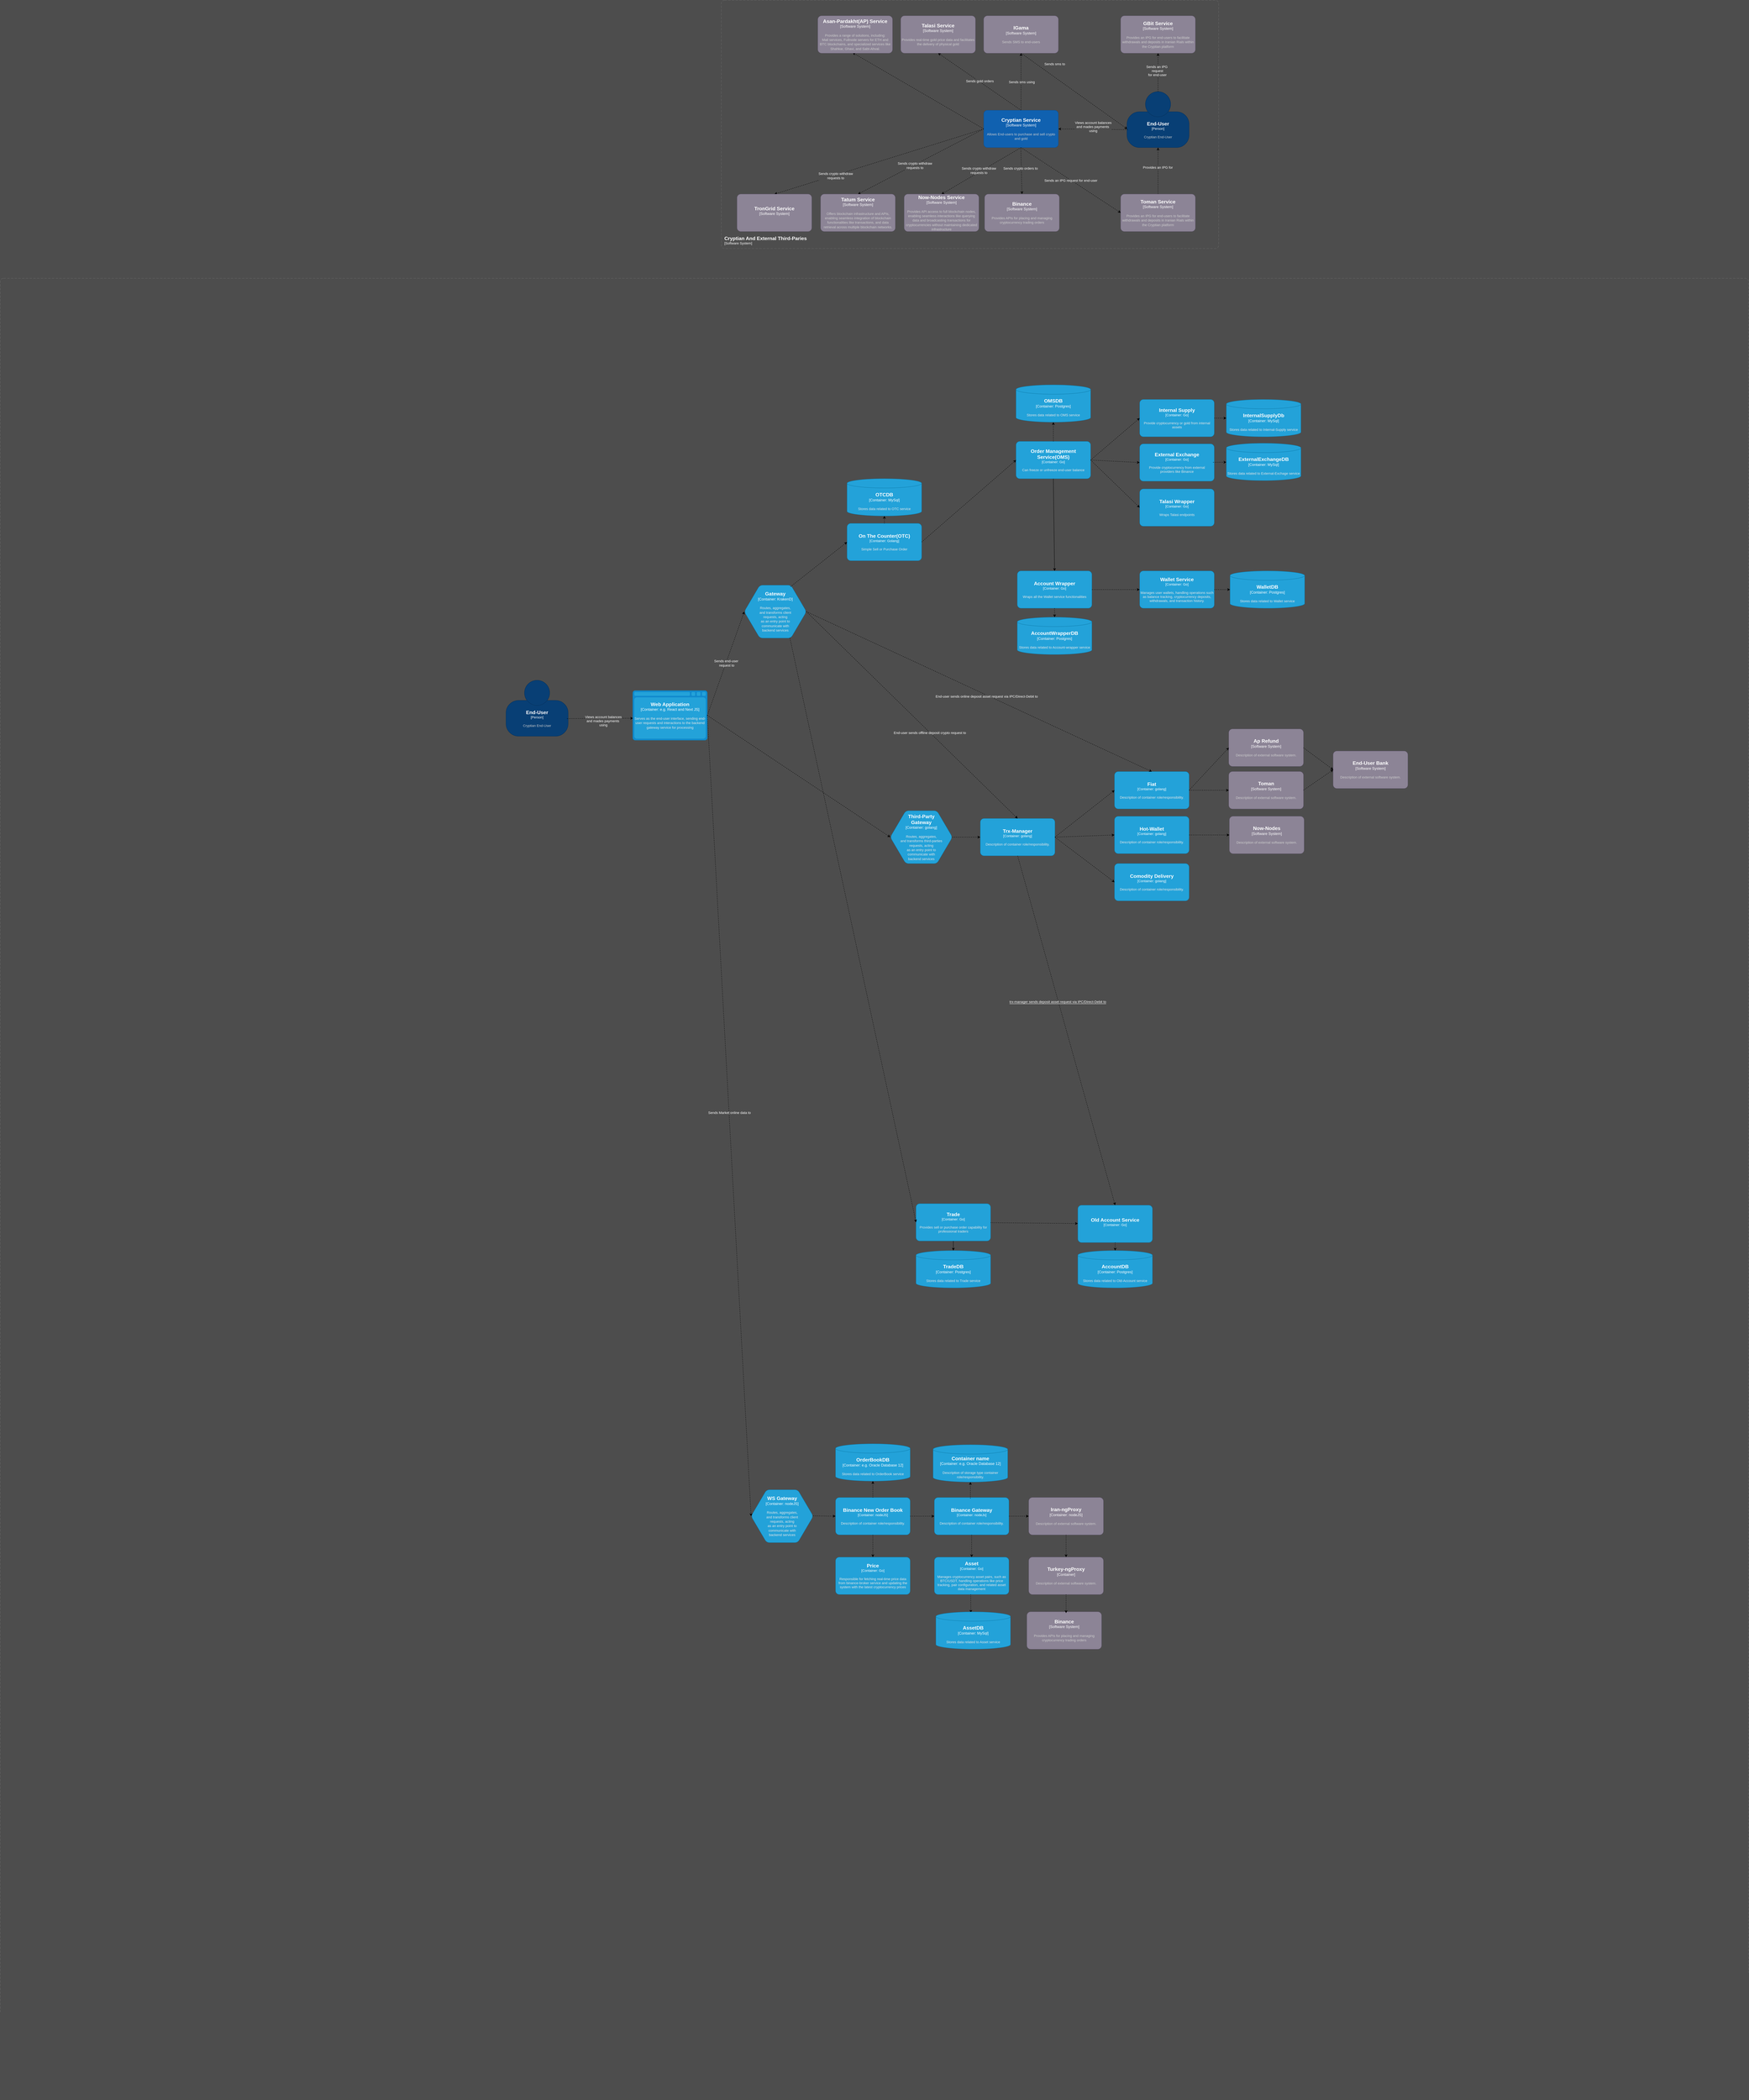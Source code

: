 <mxfile version="25.0.1">
  <diagram id="C5RBs43oDa-KdzZeNtuy" name="Page-1">
    <mxGraphModel dx="2806" dy="7226" grid="0" gridSize="10" guides="1" tooltips="1" connect="1" arrows="1" fold="1" page="0" pageScale="1" pageWidth="827" pageHeight="1169" background="#4D4D4D" math="0" shadow="0">
      <root>
        <mxCell id="WIyWlLk6GJQsqaUBKTNV-0" />
        <mxCell id="WIyWlLk6GJQsqaUBKTNV-1" parent="WIyWlLk6GJQsqaUBKTNV-0" />
        <mxCell id="WIyWlLk6GJQsqaUBKTNV-4" value="Yes" style="rounded=0;html=1;jettySize=auto;orthogonalLoop=1;fontSize=11;endArrow=block;endFill=0;endSize=8;strokeWidth=1;shadow=0;labelBackgroundColor=none;edgeStyle=orthogonalEdgeStyle;" parent="WIyWlLk6GJQsqaUBKTNV-1" target="WIyWlLk6GJQsqaUBKTNV-10" edge="1">
          <mxGeometry y="20" relative="1" as="geometry">
            <mxPoint as="offset" />
            <mxPoint x="220" y="250" as="sourcePoint" />
          </mxGeometry>
        </mxCell>
        <mxCell id="WIyWlLk6GJQsqaUBKTNV-5" value="No" style="edgeStyle=orthogonalEdgeStyle;rounded=0;html=1;jettySize=auto;orthogonalLoop=1;fontSize=11;endArrow=block;endFill=0;endSize=8;strokeWidth=1;shadow=0;labelBackgroundColor=none;" parent="WIyWlLk6GJQsqaUBKTNV-1" target="WIyWlLk6GJQsqaUBKTNV-7" edge="1">
          <mxGeometry y="10" relative="1" as="geometry">
            <mxPoint as="offset" />
            <mxPoint x="270" y="210" as="sourcePoint" />
          </mxGeometry>
        </mxCell>
        <mxCell id="WIyWlLk6GJQsqaUBKTNV-8" value="No" style="rounded=0;html=1;jettySize=auto;orthogonalLoop=1;fontSize=11;endArrow=block;endFill=0;endSize=8;strokeWidth=1;shadow=0;labelBackgroundColor=none;edgeStyle=orthogonalEdgeStyle;" parent="WIyWlLk6GJQsqaUBKTNV-1" target="WIyWlLk6GJQsqaUBKTNV-11" edge="1">
          <mxGeometry x="0.333" y="20" relative="1" as="geometry">
            <mxPoint as="offset" />
            <mxPoint x="220" y="370" as="sourcePoint" />
          </mxGeometry>
        </mxCell>
        <mxCell id="WIyWlLk6GJQsqaUBKTNV-9" value="Yes" style="edgeStyle=orthogonalEdgeStyle;rounded=0;html=1;jettySize=auto;orthogonalLoop=1;fontSize=11;endArrow=block;endFill=0;endSize=8;strokeWidth=1;shadow=0;labelBackgroundColor=none;" parent="WIyWlLk6GJQsqaUBKTNV-1" source="WIyWlLk6GJQsqaUBKTNV-10" edge="1">
          <mxGeometry y="10" relative="1" as="geometry">
            <mxPoint as="offset" />
            <mxPoint x="320" y="330" as="targetPoint" />
          </mxGeometry>
        </mxCell>
        <mxCell id="WGUbzs4_qnekl62kQ5Hl-13" value="" style="endArrow=classic;html=1;rounded=0;exitX=0.5;exitY=0;exitDx=0;exitDy=0;dashed=1;exitPerimeter=0;entryX=0.5;entryY=1;entryDx=0;entryDy=0;entryPerimeter=0;" edge="1" parent="WIyWlLk6GJQsqaUBKTNV-1" source="WGUbzs4_qnekl62kQ5Hl-53" target="WGUbzs4_qnekl62kQ5Hl-60">
          <mxGeometry width="50" height="50" relative="1" as="geometry">
            <mxPoint x="1931" y="-5988" as="sourcePoint" />
            <mxPoint x="1931" y="-6098" as="targetPoint" />
          </mxGeometry>
        </mxCell>
        <mxCell id="WGUbzs4_qnekl62kQ5Hl-14" value="Sends sms using" style="edgeLabel;html=1;align=center;verticalAlign=middle;resizable=0;points=[];fontColor=#FFFFFF;labelBackgroundColor=#4D4D4D;" vertex="1" connectable="0" parent="WGUbzs4_qnekl62kQ5Hl-13">
          <mxGeometry x="0.004" y="-2" relative="1" as="geometry">
            <mxPoint y="1" as="offset" />
          </mxGeometry>
        </mxCell>
        <mxCell id="WGUbzs4_qnekl62kQ5Hl-15" value="" style="endArrow=classic;html=1;rounded=0;entryX=0.005;entryY=0.669;entryDx=0;entryDy=0;exitX=0.5;exitY=1;exitDx=0;exitDy=0;dashed=1;exitPerimeter=0;entryPerimeter=0;" edge="1" parent="WIyWlLk6GJQsqaUBKTNV-1" source="WGUbzs4_qnekl62kQ5Hl-60" target="WGUbzs4_qnekl62kQ5Hl-47">
          <mxGeometry width="50" height="50" relative="1" as="geometry">
            <mxPoint x="1935" y="-6125" as="sourcePoint" />
            <mxPoint x="2159.0" y="-5861" as="targetPoint" />
          </mxGeometry>
        </mxCell>
        <mxCell id="WGUbzs4_qnekl62kQ5Hl-16" value="Sends sms to" style="edgeLabel;html=1;align=center;verticalAlign=middle;resizable=0;points=[];fontColor=#FFFFFF;labelBackgroundColor=#4D4D4D;" vertex="1" connectable="0" parent="WGUbzs4_qnekl62kQ5Hl-15">
          <mxGeometry x="0.002" y="1" relative="1" as="geometry">
            <mxPoint x="-64" y="-87" as="offset" />
          </mxGeometry>
        </mxCell>
        <mxCell id="WGUbzs4_qnekl62kQ5Hl-19" value="" style="endArrow=classic;html=1;rounded=0;entryX=0.5;entryY=0;entryDx=0;entryDy=0;exitX=0.5;exitY=1;exitDx=0;exitDy=0;dashed=1;entryPerimeter=0;" edge="1" parent="WIyWlLk6GJQsqaUBKTNV-1" target="WGUbzs4_qnekl62kQ5Hl-56">
          <mxGeometry width="50" height="50" relative="1" as="geometry">
            <mxPoint x="1933.33" y="-5821" as="sourcePoint" />
            <mxPoint x="1933.33" y="-5721" as="targetPoint" />
          </mxGeometry>
        </mxCell>
        <mxCell id="WGUbzs4_qnekl62kQ5Hl-20" value="&lt;div&gt;Sends crypto orders to&lt;/div&gt;" style="edgeLabel;html=1;align=center;verticalAlign=middle;resizable=0;points=[];fontColor=#FFFFFF;labelBackgroundColor=#4D4D4D;" vertex="1" connectable="0" parent="WGUbzs4_qnekl62kQ5Hl-19">
          <mxGeometry x="-0.108" y="-3" relative="1" as="geometry">
            <mxPoint as="offset" />
          </mxGeometry>
        </mxCell>
        <mxCell id="WGUbzs4_qnekl62kQ5Hl-22" value="" style="endArrow=classic;html=1;rounded=0;entryX=0.5;entryY=1;entryDx=0;entryDy=0;exitX=0.5;exitY=0;exitDx=0;exitDy=0;dashed=1;entryPerimeter=0;exitPerimeter=0;" edge="1" parent="WIyWlLk6GJQsqaUBKTNV-1" source="WGUbzs4_qnekl62kQ5Hl-53" target="WGUbzs4_qnekl62kQ5Hl-61">
          <mxGeometry width="50" height="50" relative="1" as="geometry">
            <mxPoint x="1789" y="-5934" as="sourcePoint" />
            <mxPoint x="1676" y="-6117" as="targetPoint" />
          </mxGeometry>
        </mxCell>
        <mxCell id="WGUbzs4_qnekl62kQ5Hl-23" value="Sends gold orders" style="edgeLabel;html=1;align=center;verticalAlign=middle;resizable=0;points=[];fontColor=#FFFFFF;labelBackgroundColor=#4D4D4D;" vertex="1" connectable="0" parent="WGUbzs4_qnekl62kQ5Hl-22">
          <mxGeometry x="0.006" y="-2" relative="1" as="geometry">
            <mxPoint as="offset" />
          </mxGeometry>
        </mxCell>
        <mxCell id="WGUbzs4_qnekl62kQ5Hl-25" value="" style="endArrow=classic;html=1;rounded=0;entryX=0.467;entryY=0.989;entryDx=0;entryDy=0;exitX=0;exitY=0.5;exitDx=0;exitDy=0;dashed=1;exitPerimeter=0;entryPerimeter=0;" edge="1" parent="WIyWlLk6GJQsqaUBKTNV-1" source="WGUbzs4_qnekl62kQ5Hl-53" target="WGUbzs4_qnekl62kQ5Hl-62">
          <mxGeometry width="50" height="50" relative="1" as="geometry">
            <mxPoint x="1688" y="-5912" as="sourcePoint" />
            <mxPoint x="1385" y="-6095" as="targetPoint" />
          </mxGeometry>
        </mxCell>
        <mxCell id="WGUbzs4_qnekl62kQ5Hl-31" value="" style="edgeStyle=orthogonalEdgeStyle;rounded=0;orthogonalLoop=1;jettySize=auto;html=1;dashed=1;exitX=0.5;exitY=0;exitDx=0;exitDy=0;exitPerimeter=0;entryX=0.5;entryY=1;entryDx=0;entryDy=0;entryPerimeter=0;" edge="1" parent="WIyWlLk6GJQsqaUBKTNV-1" source="WGUbzs4_qnekl62kQ5Hl-55" target="WGUbzs4_qnekl62kQ5Hl-47">
          <mxGeometry relative="1" as="geometry">
            <mxPoint x="2374.33" y="-5684" as="sourcePoint" />
            <mxPoint x="2374.33" y="-5813" as="targetPoint" />
          </mxGeometry>
        </mxCell>
        <mxCell id="WGUbzs4_qnekl62kQ5Hl-32" value="Provides an IPG for" style="edgeLabel;html=1;align=center;verticalAlign=middle;resizable=0;points=[];fontColor=#FFFFFF;labelBackgroundColor=#4D4D4D;" vertex="1" connectable="0" parent="WGUbzs4_qnekl62kQ5Hl-31">
          <mxGeometry x="0.147" y="1" relative="1" as="geometry">
            <mxPoint as="offset" />
          </mxGeometry>
        </mxCell>
        <mxCell id="WGUbzs4_qnekl62kQ5Hl-28" value="" style="endArrow=classic;html=1;rounded=0;entryX=0;entryY=0.5;entryDx=0;entryDy=0;dashed=1;entryPerimeter=0;" edge="1" parent="WIyWlLk6GJQsqaUBKTNV-1" target="WGUbzs4_qnekl62kQ5Hl-55">
          <mxGeometry width="50" height="50" relative="1" as="geometry">
            <mxPoint x="1934" y="-5821" as="sourcePoint" />
            <mxPoint x="1971" y="-5628" as="targetPoint" />
          </mxGeometry>
        </mxCell>
        <mxCell id="WGUbzs4_qnekl62kQ5Hl-29" value="Sends an IPG request for end-user" style="edgeLabel;html=1;align=center;verticalAlign=middle;resizable=0;points=[];fontColor=#FFFFFF;labelBackgroundColor=#4D4D4D;" vertex="1" connectable="0" parent="WGUbzs4_qnekl62kQ5Hl-28">
          <mxGeometry x="-0.003" y="-1" relative="1" as="geometry">
            <mxPoint as="offset" />
          </mxGeometry>
        </mxCell>
        <mxCell id="WGUbzs4_qnekl62kQ5Hl-34" value="" style="endArrow=classic;html=1;rounded=0;entryX=0.5;entryY=1;entryDx=0;entryDy=0;dashed=1;entryPerimeter=0;exitX=0.5;exitY=0;exitDx=0;exitDy=0;exitPerimeter=0;" edge="1" parent="WIyWlLk6GJQsqaUBKTNV-1" source="WGUbzs4_qnekl62kQ5Hl-47" target="WGUbzs4_qnekl62kQ5Hl-54">
          <mxGeometry width="50" height="50" relative="1" as="geometry">
            <mxPoint x="2376" y="-6000" as="sourcePoint" />
            <mxPoint x="2206" y="-6236" as="targetPoint" />
          </mxGeometry>
        </mxCell>
        <mxCell id="WGUbzs4_qnekl62kQ5Hl-35" value="Sends an IPG&lt;div&gt;&amp;nbsp;request&lt;div&gt;&amp;nbsp;for end-user&lt;/div&gt;&lt;/div&gt;" style="edgeLabel;html=1;align=center;verticalAlign=middle;resizable=0;points=[];fontColor=#FFFFFF;labelBackgroundColor=#4D4D4D;" vertex="1" connectable="0" parent="WGUbzs4_qnekl62kQ5Hl-34">
          <mxGeometry x="-0.003" y="-1" relative="1" as="geometry">
            <mxPoint x="-5" y="-5" as="offset" />
          </mxGeometry>
        </mxCell>
        <mxCell id="WGUbzs4_qnekl62kQ5Hl-37" value="" style="endArrow=classic;html=1;rounded=0;exitX=0.5;exitY=1;exitDx=0;exitDy=0;dashed=1;exitPerimeter=0;entryX=0.5;entryY=0;entryDx=0;entryDy=0;entryPerimeter=0;" edge="1" parent="WIyWlLk6GJQsqaUBKTNV-1" source="WGUbzs4_qnekl62kQ5Hl-53" target="WGUbzs4_qnekl62kQ5Hl-57">
          <mxGeometry width="50" height="50" relative="1" as="geometry">
            <mxPoint x="1778" y="-5849" as="sourcePoint" />
            <mxPoint x="1668" y="-5672" as="targetPoint" />
          </mxGeometry>
        </mxCell>
        <mxCell id="WGUbzs4_qnekl62kQ5Hl-38" value="Sends crypto withdraw&lt;div&gt;requests to&lt;/div&gt;" style="edgeLabel;html=1;align=center;verticalAlign=middle;resizable=0;points=[];fontColor=#FFFFFF;labelBackgroundColor=#4D4D4D;" vertex="1" connectable="0" parent="WGUbzs4_qnekl62kQ5Hl-37">
          <mxGeometry x="-0.019" relative="1" as="geometry">
            <mxPoint x="-11" as="offset" />
          </mxGeometry>
        </mxCell>
        <mxCell id="WGUbzs4_qnekl62kQ5Hl-40" value="" style="endArrow=classic;html=1;rounded=0;exitX=0;exitY=0.5;exitDx=0;exitDy=0;dashed=1;exitPerimeter=0;entryX=0.5;entryY=0;entryDx=0;entryDy=0;entryPerimeter=0;" edge="1" parent="WIyWlLk6GJQsqaUBKTNV-1" source="WGUbzs4_qnekl62kQ5Hl-53" target="WGUbzs4_qnekl62kQ5Hl-58">
          <mxGeometry width="50" height="50" relative="1" as="geometry">
            <mxPoint x="1715.99" y="-5849.97" as="sourcePoint" />
            <mxPoint x="1488" y="-5728" as="targetPoint" />
          </mxGeometry>
        </mxCell>
        <mxCell id="WGUbzs4_qnekl62kQ5Hl-41" value="Sends crypto withdraw&lt;div&gt;requests to&lt;/div&gt;" style="edgeLabel;html=1;align=center;verticalAlign=middle;resizable=0;points=[];fontColor=#FFFFFF;labelBackgroundColor=#4D4D4D;" vertex="1" connectable="0" parent="WIyWlLk6GJQsqaUBKTNV-1">
          <mxGeometry x="1592.004" y="-5763.003" as="geometry" />
        </mxCell>
        <mxCell id="WGUbzs4_qnekl62kQ5Hl-43" value="" style="endArrow=classic;html=1;rounded=0;entryX=0.5;entryY=0;entryDx=0;entryDy=0;exitX=0;exitY=0.5;exitDx=0;exitDy=0;dashed=1;entryPerimeter=0;exitPerimeter=0;" edge="1" parent="WIyWlLk6GJQsqaUBKTNV-1" source="WGUbzs4_qnekl62kQ5Hl-53" target="WGUbzs4_qnekl62kQ5Hl-59">
          <mxGeometry width="50" height="50" relative="1" as="geometry">
            <mxPoint x="1637" y="-5852" as="sourcePoint" />
            <mxPoint x="1136" y="-5671" as="targetPoint" />
          </mxGeometry>
        </mxCell>
        <mxCell id="WGUbzs4_qnekl62kQ5Hl-45" value="Sends crypto withdraw&lt;div&gt;requests to&lt;/div&gt;" style="edgeLabel;html=1;align=center;verticalAlign=middle;resizable=0;points=[];fontColor=#FFFFFF;labelBackgroundColor=#4D4D4D;" vertex="1" connectable="0" parent="WGUbzs4_qnekl62kQ5Hl-43">
          <mxGeometry x="0.419" y="2" relative="1" as="geometry">
            <mxPoint as="offset" />
          </mxGeometry>
        </mxCell>
        <object placeholders="1" c4Name="End-User" c4Type="Person" c4Description="Cryptian End-User" label="&lt;font style=&quot;font-size: 16px&quot;&gt;&lt;b&gt;%c4Name%&lt;/b&gt;&lt;/font&gt;&lt;div&gt;[%c4Type%]&lt;/div&gt;&lt;br&gt;&lt;div&gt;&lt;font style=&quot;font-size: 11px&quot;&gt;&lt;font color=&quot;#cccccc&quot;&gt;%c4Description%&lt;/font&gt;&lt;/div&gt;" id="WGUbzs4_qnekl62kQ5Hl-47">
          <mxCell style="html=1;fontSize=11;dashed=0;whiteSpace=wrap;fillColor=#083F75;strokeColor=#06315C;fontColor=#ffffff;shape=mxgraph.c4.person2;align=center;metaEdit=1;points=[[0.5,0,0],[1,0.5,0],[1,0.75,0],[0.75,1,0],[0.5,1,0],[0.25,1,0],[0,0.75,0],[0,0.5,0]];resizable=0;" vertex="1" parent="WIyWlLk6GJQsqaUBKTNV-1">
            <mxGeometry x="2275" y="-6001" width="200" height="180" as="geometry" />
          </mxCell>
        </object>
        <mxCell id="WGUbzs4_qnekl62kQ5Hl-51" value="" style="endArrow=classic;html=1;rounded=0;dashed=1;exitX=0.012;exitY=0.681;exitDx=0;exitDy=0;exitPerimeter=0;entryX=1;entryY=0.5;entryDx=0;entryDy=0;entryPerimeter=0;" edge="1" parent="WIyWlLk6GJQsqaUBKTNV-1" source="WGUbzs4_qnekl62kQ5Hl-47" target="WGUbzs4_qnekl62kQ5Hl-53">
          <mxGeometry width="50" height="50" relative="1" as="geometry">
            <mxPoint x="2259" y="-5880" as="sourcePoint" />
            <mxPoint x="2066" y="-5880" as="targetPoint" />
          </mxGeometry>
        </mxCell>
        <mxCell id="WGUbzs4_qnekl62kQ5Hl-52" value="&lt;span style=&quot;&quot;&gt;Views account balances&lt;/span&gt;&lt;div style=&quot;&quot;&gt;and mades payments&amp;nbsp;&lt;/div&gt;&lt;div style=&quot;&quot;&gt;using&lt;/div&gt;" style="edgeLabel;html=1;align=center;verticalAlign=middle;resizable=0;points=[];fontColor=#FFFFFF;labelBackgroundColor=#4D4D4D;" vertex="1" connectable="0" parent="WGUbzs4_qnekl62kQ5Hl-51">
          <mxGeometry x="0.049" y="-8" relative="1" as="geometry">
            <mxPoint x="5" as="offset" />
          </mxGeometry>
        </mxCell>
        <object placeholders="1" c4Name="Cryptian Service" c4Type="Software System" c4Description="Allows End-users to purchase and sell crypto and gold" label="&lt;font style=&quot;font-size: 16px&quot;&gt;&lt;b&gt;%c4Name%&lt;/b&gt;&lt;/font&gt;&lt;div&gt;[%c4Type%]&lt;/div&gt;&lt;br&gt;&lt;div&gt;&lt;font style=&quot;font-size: 11px&quot;&gt;&lt;font color=&quot;#cccccc&quot;&gt;%c4Description%&lt;/font&gt;&lt;/div&gt;" id="WGUbzs4_qnekl62kQ5Hl-53">
          <mxCell style="rounded=1;whiteSpace=wrap;html=1;labelBackgroundColor=none;fillColor=#1061B0;fontColor=#ffffff;align=center;arcSize=10;strokeColor=#0D5091;metaEdit=1;resizable=0;points=[[0.25,0,0],[0.5,0,0],[0.75,0,0],[1,0.25,0],[1,0.5,0],[1,0.75,0],[0.75,1,0],[0.5,1,0],[0.25,1,0],[0,0.75,0],[0,0.5,0],[0,0.25,0]];" vertex="1" parent="WIyWlLk6GJQsqaUBKTNV-1">
            <mxGeometry x="1814" y="-5941" width="240" height="120" as="geometry" />
          </mxCell>
        </object>
        <object placeholders="1" c4Name="GBit Service" c4Type="Software System" c4Description="Provides an IPG for end-users to facilitate withdrawals and deposits in Iranian Rials within the Cryptian platform" label="&lt;font style=&quot;font-size: 16px&quot;&gt;&lt;b&gt;%c4Name%&lt;/b&gt;&lt;/font&gt;&lt;div&gt;[%c4Type%]&lt;/div&gt;&lt;br&gt;&lt;div&gt;&lt;font style=&quot;font-size: 11px&quot;&gt;&lt;font color=&quot;#cccccc&quot;&gt;%c4Description%&lt;/font&gt;&lt;/div&gt;" id="WGUbzs4_qnekl62kQ5Hl-54">
          <mxCell style="rounded=1;whiteSpace=wrap;html=1;labelBackgroundColor=none;fillColor=#8C8496;fontColor=#ffffff;align=center;arcSize=10;strokeColor=#736782;metaEdit=1;resizable=0;points=[[0.25,0,0],[0.5,0,0],[0.75,0,0],[1,0.25,0],[1,0.5,0],[1,0.75,0],[0.75,1,0],[0.5,1,0],[0.25,1,0],[0,0.75,0],[0,0.5,0],[0,0.25,0]];" vertex="1" parent="WIyWlLk6GJQsqaUBKTNV-1">
            <mxGeometry x="2255" y="-6245" width="240" height="120" as="geometry" />
          </mxCell>
        </object>
        <object placeholders="1" c4Name="Toman Service" c4Type="Software System" c4Description="Provides an IPG for end-users to facilitate withdrawals and deposits in Iranian Rials within the Cryptian platform" label="&lt;font style=&quot;font-size: 16px&quot;&gt;&lt;b&gt;%c4Name%&lt;/b&gt;&lt;/font&gt;&lt;div&gt;[%c4Type%]&lt;/div&gt;&lt;br&gt;&lt;div&gt;&lt;font style=&quot;font-size: 11px&quot;&gt;&lt;font color=&quot;#cccccc&quot;&gt;%c4Description%&lt;/font&gt;&lt;/div&gt;" id="WGUbzs4_qnekl62kQ5Hl-55">
          <mxCell style="rounded=1;whiteSpace=wrap;html=1;labelBackgroundColor=none;fillColor=#8C8496;fontColor=#ffffff;align=center;arcSize=10;strokeColor=#736782;metaEdit=1;resizable=0;points=[[0.25,0,0],[0.5,0,0],[0.75,0,0],[1,0.25,0],[1,0.5,0],[1,0.75,0],[0.75,1,0],[0.5,1,0],[0.25,1,0],[0,0.75,0],[0,0.5,0],[0,0.25,0]];" vertex="1" parent="WIyWlLk6GJQsqaUBKTNV-1">
            <mxGeometry x="2255" y="-5671" width="240" height="120" as="geometry" />
          </mxCell>
        </object>
        <object placeholders="1" c4Name="Binance" c4Type="Software System" c4Description="Provides APIs for placing and managing cryptocurrency trading orders" label="&lt;font style=&quot;font-size: 16px&quot;&gt;&lt;b&gt;%c4Name%&lt;/b&gt;&lt;/font&gt;&lt;div&gt;[%c4Type%]&lt;/div&gt;&lt;br&gt;&lt;div&gt;&lt;font style=&quot;font-size: 11px&quot;&gt;&lt;font color=&quot;#cccccc&quot;&gt;%c4Description%&lt;/font&gt;&lt;/div&gt;" id="WGUbzs4_qnekl62kQ5Hl-56">
          <mxCell style="rounded=1;whiteSpace=wrap;html=1;labelBackgroundColor=none;fillColor=#8C8496;fontColor=#ffffff;align=center;arcSize=10;strokeColor=#736782;metaEdit=1;resizable=0;points=[[0.25,0,0],[0.5,0,0],[0.75,0,0],[1,0.25,0],[1,0.5,0],[1,0.75,0],[0.75,1,0],[0.5,1,0],[0.25,1,0],[0,0.75,0],[0,0.5,0],[0,0.25,0]];" vertex="1" parent="WIyWlLk6GJQsqaUBKTNV-1">
            <mxGeometry x="1817" y="-5671" width="240" height="120" as="geometry" />
          </mxCell>
        </object>
        <object placeholders="1" c4Name="Now-Nodes Service" c4Type="Software System" c4Description="Provides API access to full blockchain nodes, enabling seamless interactions like querying data and broadcasting transactions for cryptocurrencies without maintaining dedicated infrastructure" label="&lt;font style=&quot;font-size: 16px&quot;&gt;&lt;b&gt;%c4Name%&lt;/b&gt;&lt;/font&gt;&lt;div&gt;[%c4Type%]&lt;/div&gt;&lt;br&gt;&lt;div&gt;&lt;font style=&quot;font-size: 11px&quot;&gt;&lt;font color=&quot;#cccccc&quot;&gt;%c4Description%&lt;/font&gt;&lt;/div&gt;" id="WGUbzs4_qnekl62kQ5Hl-57">
          <mxCell style="rounded=1;whiteSpace=wrap;html=1;labelBackgroundColor=none;fillColor=#8C8496;fontColor=#ffffff;align=center;arcSize=10;strokeColor=#736782;metaEdit=1;resizable=0;points=[[0.25,0,0],[0.5,0,0],[0.75,0,0],[1,0.25,0],[1,0.5,0],[1,0.75,0],[0.75,1,0],[0.5,1,0],[0.25,1,0],[0,0.75,0],[0,0.5,0],[0,0.25,0]];" vertex="1" parent="WIyWlLk6GJQsqaUBKTNV-1">
            <mxGeometry x="1558" y="-5671" width="240" height="120" as="geometry" />
          </mxCell>
        </object>
        <object placeholders="1" c4Name="Tatum Service" c4Type="Software System" c4Description="Offers blockchain infrastructure and APIs, enabling seamless integration of blockchain functionalities like transactions, and data retrieval across multiple blockchain networks." label="&lt;font style=&quot;font-size: 16px&quot;&gt;&lt;b&gt;%c4Name%&lt;/b&gt;&lt;/font&gt;&lt;div&gt;[%c4Type%]&lt;/div&gt;&lt;br&gt;&lt;div&gt;&lt;font style=&quot;font-size: 11px&quot;&gt;&lt;font color=&quot;#cccccc&quot;&gt;%c4Description%&lt;/font&gt;&lt;/div&gt;" id="WGUbzs4_qnekl62kQ5Hl-58">
          <mxCell style="rounded=1;whiteSpace=wrap;html=1;labelBackgroundColor=none;fillColor=#8C8496;fontColor=#ffffff;align=center;arcSize=10;strokeColor=#736782;metaEdit=1;resizable=0;points=[[0.25,0,0],[0.5,0,0],[0.75,0,0],[1,0.25,0],[1,0.5,0],[1,0.75,0],[0.75,1,0],[0.5,1,0],[0.25,1,0],[0,0.75,0],[0,0.5,0],[0,0.25,0]];" vertex="1" parent="WIyWlLk6GJQsqaUBKTNV-1">
            <mxGeometry x="1289" y="-5671" width="240" height="120" as="geometry" />
          </mxCell>
        </object>
        <object placeholders="1" c4Name="TronGrid Service" c4Type="Software System" c4Description="" label="&lt;font style=&quot;font-size: 16px&quot;&gt;&lt;b&gt;%c4Name%&lt;/b&gt;&lt;/font&gt;&lt;div&gt;[%c4Type%]&lt;/div&gt;&lt;br&gt;&lt;div&gt;&lt;font style=&quot;font-size: 11px&quot;&gt;&lt;font color=&quot;#cccccc&quot;&gt;%c4Description%&lt;/font&gt;&lt;/div&gt;" id="WGUbzs4_qnekl62kQ5Hl-59">
          <mxCell style="rounded=1;whiteSpace=wrap;html=1;labelBackgroundColor=none;fillColor=#8C8496;fontColor=#ffffff;align=center;arcSize=10;strokeColor=#736782;metaEdit=1;resizable=0;points=[[0.25,0,0],[0.5,0,0],[0.75,0,0],[1,0.25,0],[1,0.5,0],[1,0.75,0],[0.75,1,0],[0.5,1,0],[0.25,1,0],[0,0.75,0],[0,0.5,0],[0,0.25,0]];" vertex="1" parent="WIyWlLk6GJQsqaUBKTNV-1">
            <mxGeometry x="1020" y="-5671" width="240" height="120" as="geometry" />
          </mxCell>
        </object>
        <object placeholders="1" c4Name="IGama" c4Type="Software System" c4Description="Sends SMS to end-users" label="&lt;font style=&quot;font-size: 16px&quot;&gt;&lt;b&gt;%c4Name%&lt;/b&gt;&lt;/font&gt;&lt;div&gt;[%c4Type%]&lt;/div&gt;&lt;br&gt;&lt;div&gt;&lt;font style=&quot;font-size: 11px&quot;&gt;&lt;font color=&quot;#cccccc&quot;&gt;%c4Description%&lt;/font&gt;&lt;/div&gt;" id="WGUbzs4_qnekl62kQ5Hl-60">
          <mxCell style="rounded=1;whiteSpace=wrap;html=1;labelBackgroundColor=none;fillColor=#8C8496;fontColor=#ffffff;align=center;arcSize=10;strokeColor=#736782;metaEdit=1;resizable=0;points=[[0.25,0,0],[0.5,0,0],[0.75,0,0],[1,0.25,0],[1,0.5,0],[1,0.75,0],[0.75,1,0],[0.5,1,0],[0.25,1,0],[0,0.75,0],[0,0.5,0],[0,0.25,0]];" vertex="1" parent="WIyWlLk6GJQsqaUBKTNV-1">
            <mxGeometry x="1814" y="-6245" width="240" height="120" as="geometry" />
          </mxCell>
        </object>
        <object placeholders="1" c4Name="Talasi Service" c4Type="Software System" c4Description="Provides real-time gold price data and facilitates the delivery of physical gold" label="&lt;font style=&quot;font-size: 16px&quot;&gt;&lt;b&gt;%c4Name%&lt;/b&gt;&lt;/font&gt;&lt;div&gt;[%c4Type%]&lt;/div&gt;&lt;br&gt;&lt;div&gt;&lt;font style=&quot;font-size: 11px&quot;&gt;&lt;font color=&quot;#cccccc&quot;&gt;%c4Description%&lt;/font&gt;&lt;/div&gt;" id="WGUbzs4_qnekl62kQ5Hl-61">
          <mxCell style="rounded=1;whiteSpace=wrap;html=1;labelBackgroundColor=none;fillColor=#8C8496;fontColor=#ffffff;align=center;arcSize=10;strokeColor=#736782;metaEdit=1;resizable=0;points=[[0.25,0,0],[0.5,0,0],[0.75,0,0],[1,0.25,0],[1,0.5,0],[1,0.75,0],[0.75,1,0],[0.5,1,0],[0.25,1,0],[0,0.75,0],[0,0.5,0],[0,0.25,0]];" vertex="1" parent="WIyWlLk6GJQsqaUBKTNV-1">
            <mxGeometry x="1547" y="-6245" width="240" height="120" as="geometry" />
          </mxCell>
        </object>
        <object placeholders="1" c4Name="Asan-Pardakht(AP) Service" c4Type="Software System" c4Description="Provides a range of solutions, including:&#xa;Mail services, Fullnode servers for ETH and BTC blockchains, and specialized services like Shahkar, Ghavi, and Sabt-Ahval." label="&lt;font style=&quot;font-size: 16px&quot;&gt;&lt;b&gt;%c4Name%&lt;/b&gt;&lt;/font&gt;&lt;div&gt;[%c4Type%]&lt;/div&gt;&lt;br&gt;&lt;div&gt;&lt;font style=&quot;font-size: 11px&quot;&gt;&lt;font color=&quot;#cccccc&quot;&gt;%c4Description%&lt;/font&gt;&lt;/div&gt;" id="WGUbzs4_qnekl62kQ5Hl-62">
          <mxCell style="rounded=1;whiteSpace=wrap;html=1;labelBackgroundColor=none;fillColor=#8C8496;fontColor=#ffffff;align=center;arcSize=10;strokeColor=#736782;metaEdit=1;resizable=0;points=[[0.25,0,0],[0.5,0,0],[0.75,0,0],[1,0.25,0],[1,0.5,0],[1,0.75,0],[0.75,1,0],[0.5,1,0],[0.25,1,0],[0,0.75,0],[0,0.5,0],[0,0.25,0]];" vertex="1" parent="WIyWlLk6GJQsqaUBKTNV-1">
            <mxGeometry x="1280" y="-6245" width="240" height="120" as="geometry" />
          </mxCell>
        </object>
        <object placeholders="1" c4Name="Cryptian And External Third-Paries" c4Type="SystemScopeBoundary" c4Application="Software System" label="&lt;font style=&quot;font-size: 16px&quot;&gt;&lt;b&gt;&lt;div style=&quot;text-align: left&quot;&gt;%c4Name%&lt;/div&gt;&lt;/b&gt;&lt;/font&gt;&lt;div style=&quot;text-align: left&quot;&gt;[%c4Application%]&lt;/div&gt;" id="WGUbzs4_qnekl62kQ5Hl-65">
          <mxCell style="rounded=1;fontSize=11;whiteSpace=wrap;html=1;dashed=1;arcSize=20;fillColor=none;strokeColor=#666666;fontColor=#FFFFFF;labelBackgroundColor=none;align=left;verticalAlign=bottom;labelBorderColor=none;spacingTop=0;spacing=10;dashPattern=8 4;metaEdit=1;rotatable=0;perimeter=rectanglePerimeter;labelPadding=0;allowArrows=0;connectable=0;expand=0;recursiveResize=0;editable=1;pointerEvents=0;absoluteArcSize=1;points=[[0.25,0,0],[0.5,0,0],[0.75,0,0],[1,0.25,0],[1,0.5,0],[1,0.75,0],[0.75,1,0],[0.5,1,0],[0.25,1,0],[0,0.75,0],[0,0.5,0],[0,0.25,0]];" vertex="1" parent="WIyWlLk6GJQsqaUBKTNV-1">
            <mxGeometry x="969" y="-6295" width="1601" height="799" as="geometry" />
          </mxCell>
        </object>
        <object placeholders="1" c4Name="Cryptian" c4Type="SystemScopeBoundary" c4Application="Software System" label="&lt;font style=&quot;font-size: 16px&quot;&gt;&lt;b&gt;&lt;div style=&quot;text-align: left&quot;&gt;%c4Name%&lt;/div&gt;&lt;/b&gt;&lt;/font&gt;&lt;div style=&quot;text-align: left&quot;&gt;[%c4Application%]&lt;/div&gt;" id="WGUbzs4_qnekl62kQ5Hl-68">
          <mxCell style="rounded=1;fontSize=11;whiteSpace=wrap;html=1;dashed=1;arcSize=20;fillColor=none;strokeColor=#666666;fontColor=#FFFFFF;labelBackgroundColor=none;align=left;verticalAlign=bottom;labelBorderColor=none;spacingTop=0;spacing=10;dashPattern=8 4;metaEdit=1;rotatable=0;perimeter=rectanglePerimeter;labelPadding=0;allowArrows=0;connectable=0;expand=0;recursiveResize=0;editable=1;pointerEvents=0;absoluteArcSize=1;points=[[0.25,0,0],[0.5,0,0],[0.75,0,0],[1,0.25,0],[1,0.5,0],[1,0.75,0],[0.75,1,0],[0.5,1,0],[0.25,1,0],[0,0.75,0],[0,0.5,0],[0,0.25,0]];" vertex="1" parent="WIyWlLk6GJQsqaUBKTNV-1">
            <mxGeometry x="-1352" y="-5400" width="5628" height="5863" as="geometry" />
          </mxCell>
        </object>
        <object placeholders="1" c4Name="End-User" c4Type="Person" c4Description="Cryptian End-User" label="&lt;font style=&quot;font-size: 16px&quot;&gt;&lt;b&gt;%c4Name%&lt;/b&gt;&lt;/font&gt;&lt;div&gt;[%c4Type%]&lt;/div&gt;&lt;br&gt;&lt;div&gt;&lt;font style=&quot;font-size: 11px&quot;&gt;&lt;font color=&quot;#cccccc&quot;&gt;%c4Description%&lt;/font&gt;&lt;/div&gt;" id="WGUbzs4_qnekl62kQ5Hl-69">
          <mxCell style="html=1;fontSize=11;dashed=0;whiteSpace=wrap;fillColor=#083F75;strokeColor=#06315C;fontColor=#ffffff;shape=mxgraph.c4.person2;align=center;metaEdit=1;points=[[0.5,0,0],[1,0.5,0],[1,0.75,0],[0.75,1,0],[0.5,1,0],[0.25,1,0],[0,0.75,0],[0,0.5,0]];resizable=0;" vertex="1" parent="WIyWlLk6GJQsqaUBKTNV-1">
            <mxGeometry x="276" y="-4106" width="200" height="180" as="geometry" />
          </mxCell>
        </object>
        <mxCell id="WGUbzs4_qnekl62kQ5Hl-70" value="" style="endArrow=classic;html=1;rounded=0;dashed=1;exitX=0.981;exitY=0.686;exitDx=0;exitDy=0;exitPerimeter=0;entryX=0.005;entryY=0.558;entryDx=0;entryDy=0;entryPerimeter=0;" edge="1" parent="WIyWlLk6GJQsqaUBKTNV-1" source="WGUbzs4_qnekl62kQ5Hl-69" target="WGUbzs4_qnekl62kQ5Hl-72">
          <mxGeometry width="50" height="50" relative="1" as="geometry">
            <mxPoint x="758" y="-3939" as="sourcePoint" />
            <mxPoint x="683" y="-3965" as="targetPoint" />
          </mxGeometry>
        </mxCell>
        <mxCell id="WGUbzs4_qnekl62kQ5Hl-71" value="&lt;span style=&quot;&quot;&gt;Views account balances&lt;/span&gt;&lt;div style=&quot;&quot;&gt;and mades payments&amp;nbsp;&lt;/div&gt;&lt;div style=&quot;&quot;&gt;using&lt;/div&gt;" style="edgeLabel;html=1;align=center;verticalAlign=middle;resizable=0;points=[];fontColor=#FFFFFF;labelBackgroundColor=#4D4D4D;" vertex="1" connectable="0" parent="WGUbzs4_qnekl62kQ5Hl-70">
          <mxGeometry x="0.049" y="-8" relative="1" as="geometry">
            <mxPoint x="5" as="offset" />
          </mxGeometry>
        </mxCell>
        <object placeholders="1" c4Name="Web Application" c4Type="Container" c4Technology="e.g. React and Next JS" c4Description="Serves as the end-user interface, sending end-user requests and interactions to the backend gateway service for processing" label="&lt;font style=&quot;font-size: 16px&quot;&gt;&lt;b&gt;%c4Name%&lt;/b&gt;&lt;/font&gt;&lt;div&gt;[%c4Type%:&amp;nbsp;%c4Technology%]&lt;/div&gt;&lt;br&gt;&lt;div&gt;&lt;font style=&quot;font-size: 11px&quot;&gt;&lt;font color=&quot;#E6E6E6&quot;&gt;%c4Description%&lt;/font&gt;&lt;/div&gt;" id="WGUbzs4_qnekl62kQ5Hl-72">
          <mxCell style="shape=mxgraph.c4.webBrowserContainer2;whiteSpace=wrap;html=1;boundedLbl=1;rounded=0;labelBackgroundColor=none;strokeColor=#118ACD;fillColor=#23A2D9;strokeColor=#118ACD;strokeColor2=#0E7DAD;fontSize=12;fontColor=#ffffff;align=center;metaEdit=1;points=[[0.5,0,0],[1,0.25,0],[1,0.5,0],[1,0.75,0],[0.5,1,0],[0,0.75,0],[0,0.5,0],[0,0.25,0]];resizable=0;" vertex="1" parent="WIyWlLk6GJQsqaUBKTNV-1">
            <mxGeometry x="684" y="-4073" width="240" height="160" as="geometry" />
          </mxCell>
        </object>
        <object placeholders="1" c4Name="Gateway" c4Type="Container" c4Technology="KrakenD" c4Description="Routes, aggregates, &#xa;and transforms client&#xa;requests, acting&#xa;as an entry point to&#xa;communicate with &#xa;backend services" label="&lt;font style=&quot;font-size: 16px&quot;&gt;&lt;b&gt;%c4Name%&lt;/b&gt;&lt;/font&gt;&lt;div&gt;[%c4Type%:&amp;nbsp;%c4Technology%]&lt;/div&gt;&lt;br&gt;&lt;div&gt;&lt;font style=&quot;font-size: 11px&quot;&gt;&lt;font color=&quot;#E6E6E6&quot;&gt;%c4Description%&lt;/font&gt;&lt;/div&gt;" id="WGUbzs4_qnekl62kQ5Hl-73">
          <mxCell style="shape=hexagon;size=50;perimeter=hexagonPerimeter2;whiteSpace=wrap;html=1;fixedSize=1;rounded=1;labelBackgroundColor=none;fillColor=#23A2D9;fontSize=12;fontColor=#ffffff;align=center;strokeColor=#0E7DAD;metaEdit=1;points=[[0.5,0,0],[1,0.25,0],[1,0.5,0],[1,0.75,0],[0.5,1,0],[0,0.75,0],[0,0.5,0],[0,0.25,0]];resizable=0;" vertex="1" parent="WIyWlLk6GJQsqaUBKTNV-1">
            <mxGeometry x="1043" y="-4412" width="200" height="170" as="geometry" />
          </mxCell>
        </object>
        <mxCell id="WGUbzs4_qnekl62kQ5Hl-74" value="" style="endArrow=classic;html=1;rounded=0;dashed=1;exitX=1;exitY=0.5;exitDx=0;exitDy=0;exitPerimeter=0;entryX=0;entryY=0.5;entryDx=0;entryDy=0;entryPerimeter=0;" edge="1" parent="WIyWlLk6GJQsqaUBKTNV-1" source="WGUbzs4_qnekl62kQ5Hl-72" target="WGUbzs4_qnekl62kQ5Hl-73">
          <mxGeometry width="50" height="50" relative="1" as="geometry">
            <mxPoint x="943" y="-3949" as="sourcePoint" />
            <mxPoint x="993" y="-3999" as="targetPoint" />
          </mxGeometry>
        </mxCell>
        <mxCell id="WGUbzs4_qnekl62kQ5Hl-75" value="Sends end-user&amp;nbsp;&lt;div&gt;request to&lt;/div&gt;" style="edgeLabel;html=1;align=center;verticalAlign=middle;resizable=0;points=[];fontColor=#FFFFFF;labelBackgroundColor=#4D4D4D;" vertex="1" connectable="0" parent="WGUbzs4_qnekl62kQ5Hl-74">
          <mxGeometry x="0.01" y="-2" relative="1" as="geometry">
            <mxPoint as="offset" />
          </mxGeometry>
        </mxCell>
        <object placeholders="1" c4Name="WS Gateway" c4Type="Container" c4Technology="nodeJS" c4Description="Routes, aggregates, &#xa;and transforms client&#xa;requests, acting&#xa;as an entry point to&#xa;communicate with &#xa;backend services" label="&lt;font style=&quot;font-size: 16px&quot;&gt;&lt;b&gt;%c4Name%&lt;/b&gt;&lt;/font&gt;&lt;div&gt;[%c4Type%:&amp;nbsp;%c4Technology%]&lt;/div&gt;&lt;br&gt;&lt;div&gt;&lt;font style=&quot;font-size: 11px&quot;&gt;&lt;font color=&quot;#E6E6E6&quot;&gt;%c4Description%&lt;/font&gt;&lt;/div&gt;" id="WGUbzs4_qnekl62kQ5Hl-77">
          <mxCell style="shape=hexagon;size=50;perimeter=hexagonPerimeter2;whiteSpace=wrap;html=1;fixedSize=1;rounded=1;labelBackgroundColor=none;fillColor=#23A2D9;fontSize=12;fontColor=#ffffff;align=center;strokeColor=#0E7DAD;metaEdit=1;points=[[0.5,0,0],[1,0.25,0],[1,0.5,0],[1,0.75,0],[0.5,1,0],[0,0.75,0],[0,0.5,0],[0,0.25,0]];resizable=0;" vertex="1" parent="WIyWlLk6GJQsqaUBKTNV-1">
            <mxGeometry x="1065" y="-1500" width="200" height="170" as="geometry" />
          </mxCell>
        </object>
        <mxCell id="WGUbzs4_qnekl62kQ5Hl-78" value="" style="endArrow=classic;html=1;rounded=0;exitX=1;exitY=0.5;exitDx=0;exitDy=0;exitPerimeter=0;entryX=0;entryY=0.5;entryDx=0;entryDy=0;entryPerimeter=0;dashed=1;" edge="1" parent="WIyWlLk6GJQsqaUBKTNV-1" source="WGUbzs4_qnekl62kQ5Hl-72" target="WGUbzs4_qnekl62kQ5Hl-77">
          <mxGeometry width="50" height="50" relative="1" as="geometry">
            <mxPoint x="1077" y="-3720" as="sourcePoint" />
            <mxPoint x="1127" y="-3770" as="targetPoint" />
          </mxGeometry>
        </mxCell>
        <mxCell id="WGUbzs4_qnekl62kQ5Hl-79" value="Sends Market online data to" style="edgeLabel;html=1;align=center;verticalAlign=middle;resizable=0;points=[];fontColor=#FFFFFF;labelBackgroundColor=#4D4D4D;" vertex="1" connectable="0" parent="WGUbzs4_qnekl62kQ5Hl-78">
          <mxGeometry x="-0.008" y="1" relative="1" as="geometry">
            <mxPoint as="offset" />
          </mxGeometry>
        </mxCell>
        <mxCell id="WGUbzs4_qnekl62kQ5Hl-80" value="" style="endArrow=classic;html=1;rounded=0;dashed=1;exitX=0.981;exitY=0.686;exitDx=0;exitDy=0;exitPerimeter=0;entryX=0;entryY=0.5;entryDx=0;entryDy=0;entryPerimeter=0;" edge="1" parent="WIyWlLk6GJQsqaUBKTNV-1" target="WGUbzs4_qnekl62kQ5Hl-83">
          <mxGeometry width="50" height="50" relative="1" as="geometry">
            <mxPoint x="1265" y="-1416" as="sourcePoint" />
            <mxPoint x="1449" y="-1414" as="targetPoint" />
          </mxGeometry>
        </mxCell>
        <object placeholders="1" c4Name="Binance New Order Book" c4Type="Container" c4Technology="nodeJS" c4Description="Description of container role/responsibility." label="&lt;font style=&quot;font-size: 16px&quot;&gt;&lt;b&gt;%c4Name%&lt;/b&gt;&lt;/font&gt;&lt;div&gt;[%c4Type%: %c4Technology%]&lt;/div&gt;&lt;br&gt;&lt;div&gt;&lt;font style=&quot;font-size: 11px&quot;&gt;&lt;font color=&quot;#E6E6E6&quot;&gt;%c4Description%&lt;/font&gt;&lt;/div&gt;" id="WGUbzs4_qnekl62kQ5Hl-83">
          <mxCell style="rounded=1;whiteSpace=wrap;html=1;fontSize=11;labelBackgroundColor=none;fillColor=#23A2D9;fontColor=#ffffff;align=center;arcSize=10;strokeColor=#0E7DAD;metaEdit=1;resizable=0;points=[[0.25,0,0],[0.5,0,0],[0.75,0,0],[1,0.25,0],[1,0.5,0],[1,0.75,0],[0.75,1,0],[0.5,1,0],[0.25,1,0],[0,0.75,0],[0,0.5,0],[0,0.25,0]];" vertex="1" parent="WIyWlLk6GJQsqaUBKTNV-1">
            <mxGeometry x="1337" y="-1475" width="240" height="120" as="geometry" />
          </mxCell>
        </object>
        <mxCell id="WGUbzs4_qnekl62kQ5Hl-84" value="" style="endArrow=classic;html=1;rounded=0;dashed=1;exitX=1;exitY=0.5;exitDx=0;exitDy=0;exitPerimeter=0;" edge="1" parent="WIyWlLk6GJQsqaUBKTNV-1" source="WGUbzs4_qnekl62kQ5Hl-83" target="WGUbzs4_qnekl62kQ5Hl-85">
          <mxGeometry width="50" height="50" relative="1" as="geometry">
            <mxPoint x="1581" y="-1415.59" as="sourcePoint" />
            <mxPoint x="1653" y="-1414.59" as="targetPoint" />
          </mxGeometry>
        </mxCell>
        <object placeholders="1" c4Name="Binance Gateway" c4Type="Container" c4Technology="nodeJs" c4Description="Description of container role/responsibility." label="&lt;font style=&quot;font-size: 16px&quot;&gt;&lt;b&gt;%c4Name%&lt;/b&gt;&lt;/font&gt;&lt;div&gt;[%c4Type%: %c4Technology%]&lt;/div&gt;&lt;br&gt;&lt;div&gt;&lt;font style=&quot;font-size: 11px&quot;&gt;&lt;font color=&quot;#E6E6E6&quot;&gt;%c4Description%&lt;/font&gt;&lt;/div&gt;" id="WGUbzs4_qnekl62kQ5Hl-85">
          <mxCell style="rounded=1;whiteSpace=wrap;html=1;fontSize=11;labelBackgroundColor=none;fillColor=#23A2D9;fontColor=#ffffff;align=center;arcSize=10;strokeColor=#0E7DAD;metaEdit=1;resizable=0;points=[[0.25,0,0],[0.5,0,0],[0.75,0,0],[1,0.25,0],[1,0.5,0],[1,0.75,0],[0.75,1,0],[0.5,1,0],[0.25,1,0],[0,0.75,0],[0,0.5,0],[0,0.25,0]];" vertex="1" parent="WIyWlLk6GJQsqaUBKTNV-1">
            <mxGeometry x="1655" y="-1475" width="240" height="120" as="geometry" />
          </mxCell>
        </object>
        <mxCell id="WGUbzs4_qnekl62kQ5Hl-86" value="" style="endArrow=classic;html=1;rounded=0;dashed=1;entryX=0;entryY=0.5;entryDx=0;entryDy=0;entryPerimeter=0;" edge="1" parent="WIyWlLk6GJQsqaUBKTNV-1" source="WGUbzs4_qnekl62kQ5Hl-85" target="WGUbzs4_qnekl62kQ5Hl-88">
          <mxGeometry width="50" height="50" relative="1" as="geometry">
            <mxPoint x="1886" y="-1413.59" as="sourcePoint" />
            <mxPoint x="1958" y="-1415" as="targetPoint" />
          </mxGeometry>
        </mxCell>
        <object placeholders="1" c4Name="Iran-ngProxy" c4Type="Container: nodeJS" c4Description="Description of external software system." label="&lt;font style=&quot;font-size: 16px&quot;&gt;&lt;b&gt;%c4Name%&lt;/b&gt;&lt;/font&gt;&lt;div&gt;[%c4Type%]&lt;/div&gt;&lt;br&gt;&lt;div&gt;&lt;font style=&quot;font-size: 11px&quot;&gt;&lt;font color=&quot;#cccccc&quot;&gt;%c4Description%&lt;/font&gt;&lt;/div&gt;" id="WGUbzs4_qnekl62kQ5Hl-88">
          <mxCell style="rounded=1;whiteSpace=wrap;html=1;labelBackgroundColor=none;fillColor=#8C8496;fontColor=#ffffff;align=center;arcSize=10;strokeColor=#736782;metaEdit=1;resizable=0;points=[[0.25,0,0],[0.5,0,0],[0.75,0,0],[1,0.25,0],[1,0.5,0],[1,0.75,0],[0.75,1,0],[0.5,1,0],[0.25,1,0],[0,0.75,0],[0,0.5,0],[0,0.25,0]];" vertex="1" parent="WIyWlLk6GJQsqaUBKTNV-1">
            <mxGeometry x="1959" y="-1475" width="240" height="120" as="geometry" />
          </mxCell>
        </object>
        <object placeholders="1" c4Name="Turkey-ngProxy" c4Type="Container" c4Description="Description of external software system." label="&lt;font style=&quot;font-size: 16px&quot;&gt;&lt;b&gt;%c4Name%&lt;/b&gt;&lt;/font&gt;&lt;div&gt;[%c4Type%]&lt;/div&gt;&lt;br&gt;&lt;div&gt;&lt;font style=&quot;font-size: 11px&quot;&gt;&lt;font color=&quot;#cccccc&quot;&gt;%c4Description%&lt;/font&gt;&lt;/div&gt;" id="WGUbzs4_qnekl62kQ5Hl-89">
          <mxCell style="rounded=1;whiteSpace=wrap;html=1;labelBackgroundColor=none;fillColor=#8C8496;fontColor=#ffffff;align=center;arcSize=10;strokeColor=#736782;metaEdit=1;resizable=0;points=[[0.25,0,0],[0.5,0,0],[0.75,0,0],[1,0.25,0],[1,0.5,0],[1,0.75,0],[0.75,1,0],[0.5,1,0],[0.25,1,0],[0,0.75,0],[0,0.5,0],[0,0.25,0]];" vertex="1" parent="WIyWlLk6GJQsqaUBKTNV-1">
            <mxGeometry x="1959" y="-1283" width="240" height="120" as="geometry" />
          </mxCell>
        </object>
        <mxCell id="WGUbzs4_qnekl62kQ5Hl-90" value="" style="endArrow=classic;html=1;rounded=0;dashed=1;entryX=0.5;entryY=0;entryDx=0;entryDy=0;entryPerimeter=0;exitX=0.5;exitY=1;exitDx=0;exitDy=0;exitPerimeter=0;" edge="1" parent="WIyWlLk6GJQsqaUBKTNV-1" source="WGUbzs4_qnekl62kQ5Hl-88" target="WGUbzs4_qnekl62kQ5Hl-89">
          <mxGeometry width="50" height="50" relative="1" as="geometry">
            <mxPoint x="2047" y="-1338" as="sourcePoint" />
            <mxPoint x="2111" y="-1338" as="targetPoint" />
          </mxGeometry>
        </mxCell>
        <object placeholders="1" c4Name="Binance" c4Type="Software System" c4Description="Provides APIs for placing and managing cryptocurrency trading orders" label="&lt;font style=&quot;font-size: 16px&quot;&gt;&lt;b&gt;%c4Name%&lt;/b&gt;&lt;/font&gt;&lt;div&gt;[%c4Type%]&lt;/div&gt;&lt;br&gt;&lt;div&gt;&lt;font style=&quot;font-size: 11px&quot;&gt;&lt;font color=&quot;#cccccc&quot;&gt;%c4Description%&lt;/font&gt;&lt;/div&gt;" id="WGUbzs4_qnekl62kQ5Hl-91">
          <mxCell style="rounded=1;whiteSpace=wrap;html=1;labelBackgroundColor=none;fillColor=#8C8496;fontColor=#ffffff;align=center;arcSize=10;strokeColor=#736782;metaEdit=1;resizable=0;points=[[0.25,0,0],[0.5,0,0],[0.75,0,0],[1,0.25,0],[1,0.5,0],[1,0.75,0],[0.75,1,0],[0.5,1,0],[0.25,1,0],[0,0.75,0],[0,0.5,0],[0,0.25,0]];" vertex="1" parent="WIyWlLk6GJQsqaUBKTNV-1">
            <mxGeometry x="1953" y="-1107" width="240" height="120" as="geometry" />
          </mxCell>
        </object>
        <mxCell id="WGUbzs4_qnekl62kQ5Hl-92" value="" style="endArrow=classic;html=1;rounded=0;dashed=1;entryX=0.525;entryY=0.033;entryDx=0;entryDy=0;entryPerimeter=0;" edge="1" parent="WIyWlLk6GJQsqaUBKTNV-1" source="WGUbzs4_qnekl62kQ5Hl-89" target="WGUbzs4_qnekl62kQ5Hl-91">
          <mxGeometry width="50" height="50" relative="1" as="geometry">
            <mxPoint x="2077.82" y="-1163" as="sourcePoint" />
            <mxPoint x="2077.82" y="-1091" as="targetPoint" />
          </mxGeometry>
        </mxCell>
        <object placeholders="1" c4Name="Price" c4Type="Container" c4Technology="Go" c4Description="Responsible for fetching real-time price data from binance-broker service and updating the system with the latest cryptocurrency prices" label="&lt;font style=&quot;font-size: 16px&quot;&gt;&lt;b&gt;%c4Name%&lt;/b&gt;&lt;/font&gt;&lt;div&gt;[%c4Type%: %c4Technology%]&lt;/div&gt;&lt;br&gt;&lt;div&gt;&lt;font style=&quot;font-size: 11px&quot;&gt;&lt;font color=&quot;#E6E6E6&quot;&gt;%c4Description%&lt;/font&gt;&lt;/div&gt;" id="WGUbzs4_qnekl62kQ5Hl-93">
          <mxCell style="rounded=1;whiteSpace=wrap;html=1;fontSize=11;labelBackgroundColor=none;fillColor=#23A2D9;fontColor=#ffffff;align=center;arcSize=10;strokeColor=#0E7DAD;metaEdit=1;resizable=0;points=[[0.25,0,0],[0.5,0,0],[0.75,0,0],[1,0.25,0],[1,0.5,0],[1,0.75,0],[0.75,1,0],[0.5,1,0],[0.25,1,0],[0,0.75,0],[0,0.5,0],[0,0.25,0]];" vertex="1" parent="WIyWlLk6GJQsqaUBKTNV-1">
            <mxGeometry x="1337" y="-1283" width="240" height="120" as="geometry" />
          </mxCell>
        </object>
        <object placeholders="1" c4Name="Asset" c4Type="Container" c4Technology="Go" c4Description="Manages cryptocurrency asset pairs, such as BTC/USDT, handling operations like price tracking, pair configuration, and related asset data management" label="&lt;font style=&quot;font-size: 16px&quot;&gt;&lt;b&gt;%c4Name%&lt;/b&gt;&lt;/font&gt;&lt;div&gt;[%c4Type%: %c4Technology%]&lt;/div&gt;&lt;br&gt;&lt;div&gt;&lt;font style=&quot;font-size: 11px&quot;&gt;&lt;font color=&quot;#E6E6E6&quot;&gt;%c4Description%&lt;/font&gt;&lt;/div&gt;" id="WGUbzs4_qnekl62kQ5Hl-94">
          <mxCell style="rounded=1;whiteSpace=wrap;html=1;fontSize=11;labelBackgroundColor=none;fillColor=#23A2D9;fontColor=#ffffff;align=center;arcSize=10;strokeColor=#0E7DAD;metaEdit=1;resizable=0;points=[[0.25,0,0],[0.5,0,0],[0.75,0,0],[1,0.25,0],[1,0.5,0],[1,0.75,0],[0.75,1,0],[0.5,1,0],[0.25,1,0],[0,0.75,0],[0,0.5,0],[0,0.25,0]];" vertex="1" parent="WIyWlLk6GJQsqaUBKTNV-1">
            <mxGeometry x="1655" y="-1283" width="240" height="120" as="geometry" />
          </mxCell>
        </object>
        <mxCell id="WGUbzs4_qnekl62kQ5Hl-95" value="" style="endArrow=classic;html=1;rounded=0;dashed=1;exitX=0.5;exitY=1;exitDx=0;exitDy=0;exitPerimeter=0;" edge="1" parent="WIyWlLk6GJQsqaUBKTNV-1" source="WGUbzs4_qnekl62kQ5Hl-85" target="WGUbzs4_qnekl62kQ5Hl-94">
          <mxGeometry width="50" height="50" relative="1" as="geometry">
            <mxPoint x="1774.41" y="-1355" as="sourcePoint" />
            <mxPoint x="1774.41" y="-1283" as="targetPoint" />
          </mxGeometry>
        </mxCell>
        <mxCell id="WGUbzs4_qnekl62kQ5Hl-96" value="" style="endArrow=classic;html=1;rounded=0;dashed=1;exitX=0.5;exitY=1;exitDx=0;exitDy=0;exitPerimeter=0;" edge="1" parent="WIyWlLk6GJQsqaUBKTNV-1" source="WGUbzs4_qnekl62kQ5Hl-83" target="WGUbzs4_qnekl62kQ5Hl-93">
          <mxGeometry width="50" height="50" relative="1" as="geometry">
            <mxPoint x="1456.41" y="-1350" as="sourcePoint" />
            <mxPoint x="1456.41" y="-1278" as="targetPoint" />
          </mxGeometry>
        </mxCell>
        <mxCell id="WGUbzs4_qnekl62kQ5Hl-97" value="" style="endArrow=classic;html=1;rounded=0;dashed=1;exitX=0.5;exitY=0;exitDx=0;exitDy=0;exitPerimeter=0;" edge="1" parent="WIyWlLk6GJQsqaUBKTNV-1" source="WGUbzs4_qnekl62kQ5Hl-83" target="WGUbzs4_qnekl62kQ5Hl-98">
          <mxGeometry width="50" height="50" relative="1" as="geometry">
            <mxPoint x="1424" y="-1519" as="sourcePoint" />
            <mxPoint x="1457" y="-1527" as="targetPoint" />
          </mxGeometry>
        </mxCell>
        <object placeholders="1" c4Name="OrderBookDB" c4Type="Container" c4Technology="e.g. Oracle Database 12" c4Description="Stores data related to OrderBook service" label="&lt;font style=&quot;font-size: 16px&quot;&gt;&lt;b&gt;%c4Name%&lt;/b&gt;&lt;/font&gt;&lt;div&gt;[%c4Type%:&amp;nbsp;%c4Technology%]&lt;/div&gt;&lt;br&gt;&lt;div&gt;&lt;font style=&quot;font-size: 11px&quot;&gt;&lt;font color=&quot;#E6E6E6&quot;&gt;%c4Description%&lt;/font&gt;&lt;/div&gt;" id="WGUbzs4_qnekl62kQ5Hl-98">
          <mxCell style="shape=cylinder3;size=15;whiteSpace=wrap;html=1;boundedLbl=1;rounded=0;labelBackgroundColor=none;fillColor=#23A2D9;fontSize=12;fontColor=#ffffff;align=center;strokeColor=#0E7DAD;metaEdit=1;points=[[0.5,0,0],[1,0.25,0],[1,0.5,0],[1,0.75,0],[0.5,1,0],[0,0.75,0],[0,0.5,0],[0,0.25,0]];resizable=0;" vertex="1" parent="WIyWlLk6GJQsqaUBKTNV-1">
            <mxGeometry x="1337" y="-1648" width="240" height="120" as="geometry" />
          </mxCell>
        </object>
        <mxCell id="WGUbzs4_qnekl62kQ5Hl-99" value="" style="endArrow=classic;html=1;rounded=0;dashed=1;exitX=0.5;exitY=0;exitDx=0;exitDy=0;exitPerimeter=0;" edge="1" parent="WIyWlLk6GJQsqaUBKTNV-1" target="WGUbzs4_qnekl62kQ5Hl-100">
          <mxGeometry width="50" height="50" relative="1" as="geometry">
            <mxPoint x="1771" y="-1472" as="sourcePoint" />
            <mxPoint x="1771" y="-1524" as="targetPoint" />
          </mxGeometry>
        </mxCell>
        <object placeholders="1" c4Name="Container name" c4Type="Container" c4Technology="e.g. Oracle Database 12" c4Description="Description of storage type container role/responsibility." label="&lt;font style=&quot;font-size: 16px&quot;&gt;&lt;b&gt;%c4Name%&lt;/b&gt;&lt;/font&gt;&lt;div&gt;[%c4Type%:&amp;nbsp;%c4Technology%]&lt;/div&gt;&lt;br&gt;&lt;div&gt;&lt;font style=&quot;font-size: 11px&quot;&gt;&lt;font color=&quot;#E6E6E6&quot;&gt;%c4Description%&lt;/font&gt;&lt;/div&gt;" id="WGUbzs4_qnekl62kQ5Hl-100">
          <mxCell style="shape=cylinder3;size=15;whiteSpace=wrap;html=1;boundedLbl=1;rounded=0;labelBackgroundColor=none;fillColor=#23A2D9;fontSize=12;fontColor=#ffffff;align=center;strokeColor=#0E7DAD;metaEdit=1;points=[[0.5,0,0],[1,0.25,0],[1,0.5,0],[1,0.75,0],[0.5,1,0],[0,0.75,0],[0,0.5,0],[0,0.25,0]];resizable=0;" vertex="1" parent="WIyWlLk6GJQsqaUBKTNV-1">
            <mxGeometry x="1651" y="-1645" width="240" height="120" as="geometry" />
          </mxCell>
        </object>
        <mxCell id="WGUbzs4_qnekl62kQ5Hl-103" value="" style="endArrow=classic;html=1;rounded=0;dashed=1;exitX=0.5;exitY=1;exitDx=0;exitDy=0;exitPerimeter=0;entryX=0.468;entryY=0.025;entryDx=0;entryDy=0;entryPerimeter=0;" edge="1" parent="WIyWlLk6GJQsqaUBKTNV-1" target="WGUbzs4_qnekl62kQ5Hl-104">
          <mxGeometry width="50" height="50" relative="1" as="geometry">
            <mxPoint x="1772" y="-1163" as="sourcePoint" />
            <mxPoint x="1642" y="-1154" as="targetPoint" />
          </mxGeometry>
        </mxCell>
        <object placeholders="1" c4Name="AssetDB" c4Type="Container" c4Technology="MySql" c4Description="Stores data related to Asset service" label="&lt;font style=&quot;font-size: 16px&quot;&gt;&lt;b&gt;%c4Name%&lt;/b&gt;&lt;/font&gt;&lt;div&gt;[%c4Type%:&amp;nbsp;%c4Technology%]&lt;/div&gt;&lt;br&gt;&lt;div&gt;&lt;font style=&quot;font-size: 11px&quot;&gt;&lt;font color=&quot;#E6E6E6&quot;&gt;%c4Description%&lt;/font&gt;&lt;/div&gt;" id="WGUbzs4_qnekl62kQ5Hl-104">
          <mxCell style="shape=cylinder3;size=15;whiteSpace=wrap;html=1;boundedLbl=1;rounded=0;labelBackgroundColor=none;fillColor=#23A2D9;fontSize=12;fontColor=#ffffff;align=center;strokeColor=#0E7DAD;metaEdit=1;points=[[0.5,0,0],[1,0.25,0],[1,0.5,0],[1,0.75,0],[0.5,1,0],[0,0.75,0],[0,0.5,0],[0,0.25,0]];resizable=0;" vertex="1" parent="WIyWlLk6GJQsqaUBKTNV-1">
            <mxGeometry x="1660" y="-1107" width="240" height="120" as="geometry" />
          </mxCell>
        </object>
        <mxCell id="WGUbzs4_qnekl62kQ5Hl-105" value="" style="endArrow=classic;html=1;rounded=0;exitX=0.745;exitY=0.028;exitDx=0;exitDy=0;exitPerimeter=0;entryX=0;entryY=0.5;entryDx=0;entryDy=0;entryPerimeter=0;dashed=1;" edge="1" parent="WIyWlLk6GJQsqaUBKTNV-1" source="WGUbzs4_qnekl62kQ5Hl-73" target="WGUbzs4_qnekl62kQ5Hl-106">
          <mxGeometry width="50" height="50" relative="1" as="geometry">
            <mxPoint x="1201.0" y="-4416.24" as="sourcePoint" />
            <mxPoint x="1368.2" y="-4547" as="targetPoint" />
          </mxGeometry>
        </mxCell>
        <object placeholders="1" c4Name="On The Counter(OTC)" c4Type="Container" c4Technology="Golang" c4Description="Simple Sell or Purchase Order" label="&lt;font style=&quot;font-size: 16px&quot;&gt;&lt;b&gt;%c4Name%&lt;/b&gt;&lt;/font&gt;&lt;div&gt;[%c4Type%: %c4Technology%]&lt;/div&gt;&lt;br&gt;&lt;div&gt;&lt;font style=&quot;font-size: 11px&quot;&gt;&lt;font color=&quot;#E6E6E6&quot;&gt;%c4Description%&lt;/font&gt;&lt;/div&gt;" id="WGUbzs4_qnekl62kQ5Hl-106">
          <mxCell style="rounded=1;whiteSpace=wrap;html=1;fontSize=11;labelBackgroundColor=none;fillColor=#23A2D9;fontColor=#ffffff;align=center;arcSize=10;strokeColor=#0E7DAD;metaEdit=1;resizable=0;points=[[0.25,0,0],[0.5,0,0],[0.75,0,0],[1,0.25,0],[1,0.5,0],[1,0.75,0],[0.75,1,0],[0.5,1,0],[0.25,1,0],[0,0.75,0],[0,0.5,0],[0,0.25,0]];" vertex="1" parent="WIyWlLk6GJQsqaUBKTNV-1">
            <mxGeometry x="1374" y="-4611" width="240" height="120" as="geometry" />
          </mxCell>
        </object>
        <object placeholders="1" c4Name="Trade" c4Type="Container" c4Technology="Go" c4Description="Provides sell or purchase order capability for professional traders" label="&lt;font style=&quot;font-size: 16px&quot;&gt;&lt;b&gt;%c4Name%&lt;/b&gt;&lt;/font&gt;&lt;div&gt;[%c4Type%: %c4Technology%]&lt;/div&gt;&lt;br&gt;&lt;div&gt;&lt;font style=&quot;font-size: 11px&quot;&gt;&lt;font color=&quot;#E6E6E6&quot;&gt;%c4Description%&lt;/font&gt;&lt;/div&gt;" id="WGUbzs4_qnekl62kQ5Hl-107">
          <mxCell style="rounded=1;whiteSpace=wrap;html=1;fontSize=11;labelBackgroundColor=none;fillColor=#23A2D9;fontColor=#ffffff;align=center;arcSize=10;strokeColor=#0E7DAD;metaEdit=1;resizable=0;points=[[0.25,0,0],[0.5,0,0],[0.75,0,0],[1,0.25,0],[1,0.5,0],[1,0.75,0],[0.75,1,0],[0.5,1,0],[0.25,1,0],[0,0.75,0],[0,0.5,0],[0,0.25,0]];" vertex="1" parent="WIyWlLk6GJQsqaUBKTNV-1">
            <mxGeometry x="1596" y="-2421" width="240" height="120" as="geometry" />
          </mxCell>
        </object>
        <mxCell id="WGUbzs4_qnekl62kQ5Hl-108" value="" style="endArrow=classic;html=1;rounded=0;exitX=0.745;exitY=0.028;exitDx=0;exitDy=0;exitPerimeter=0;entryX=0;entryY=0.5;entryDx=0;entryDy=0;entryPerimeter=0;dashed=1;" edge="1" parent="WIyWlLk6GJQsqaUBKTNV-1" target="WGUbzs4_qnekl62kQ5Hl-107">
          <mxGeometry width="50" height="50" relative="1" as="geometry">
            <mxPoint x="1190" y="-4242" as="sourcePoint" />
            <mxPoint x="1372" y="-4386" as="targetPoint" />
          </mxGeometry>
        </mxCell>
        <object placeholders="1" c4Name="Order Management Service(OMS)" c4Type="Container" c4Technology="Go" c4Description="Can freeze or unfreeze end-user balance" label="&lt;font style=&quot;font-size: 16px&quot;&gt;&lt;b&gt;%c4Name%&lt;/b&gt;&lt;/font&gt;&lt;div&gt;[%c4Type%: %c4Technology%]&lt;/div&gt;&lt;br&gt;&lt;div&gt;&lt;font style=&quot;font-size: 11px&quot;&gt;&lt;font color=&quot;#E6E6E6&quot;&gt;%c4Description%&lt;/font&gt;&lt;/div&gt;" id="WGUbzs4_qnekl62kQ5Hl-109">
          <mxCell style="rounded=1;whiteSpace=wrap;html=1;fontSize=11;labelBackgroundColor=none;fillColor=#23A2D9;fontColor=#ffffff;align=center;arcSize=10;strokeColor=#0E7DAD;metaEdit=1;resizable=0;points=[[0.25,0,0],[0.5,0,0],[0.75,0,0],[1,0.25,0],[1,0.5,0],[1,0.75,0],[0.75,1,0],[0.5,1,0],[0.25,1,0],[0,0.75,0],[0,0.5,0],[0,0.25,0]];" vertex="1" parent="WIyWlLk6GJQsqaUBKTNV-1">
            <mxGeometry x="1918" y="-4875" width="240" height="120" as="geometry" />
          </mxCell>
        </object>
        <mxCell id="WGUbzs4_qnekl62kQ5Hl-110" value="" style="endArrow=classic;html=1;rounded=0;exitX=1;exitY=0.5;exitDx=0;exitDy=0;exitPerimeter=0;dashed=1;entryX=0;entryY=0.5;entryDx=0;entryDy=0;entryPerimeter=0;" edge="1" parent="WIyWlLk6GJQsqaUBKTNV-1" source="WGUbzs4_qnekl62kQ5Hl-106" target="WGUbzs4_qnekl62kQ5Hl-109">
          <mxGeometry width="50" height="50" relative="1" as="geometry">
            <mxPoint x="1630" y="-4430" as="sourcePoint" />
            <mxPoint x="1680" y="-4480" as="targetPoint" />
          </mxGeometry>
        </mxCell>
        <object placeholders="1" c4Name="Internal Supply" c4Type="Container" c4Technology="Go" c4Description="Provide cryptocurrency or gold from internal assets &#xa;" label="&lt;font style=&quot;font-size: 16px&quot;&gt;&lt;b&gt;%c4Name%&lt;/b&gt;&lt;/font&gt;&lt;div&gt;[%c4Type%: %c4Technology%]&lt;/div&gt;&lt;br&gt;&lt;div&gt;&lt;font style=&quot;font-size: 11px&quot;&gt;&lt;font color=&quot;#E6E6E6&quot;&gt;%c4Description%&lt;/font&gt;&lt;/div&gt;" id="WGUbzs4_qnekl62kQ5Hl-111">
          <mxCell style="rounded=1;whiteSpace=wrap;html=1;fontSize=11;labelBackgroundColor=none;fillColor=#23A2D9;fontColor=#ffffff;align=center;arcSize=10;strokeColor=#0E7DAD;metaEdit=1;resizable=0;points=[[0.25,0,0],[0.5,0,0],[0.75,0,0],[1,0.25,0],[1,0.5,0],[1,0.75,0],[0.75,1,0],[0.5,1,0],[0.25,1,0],[0,0.75,0],[0,0.5,0],[0,0.25,0]];" vertex="1" parent="WIyWlLk6GJQsqaUBKTNV-1">
            <mxGeometry x="2316" y="-5010" width="240" height="120" as="geometry" />
          </mxCell>
        </object>
        <object placeholders="1" c4Name="External Exchange" c4Type="Container" c4Technology="Go" c4Description="Provide cryptocurrency from external &#xa;providers like Binance" label="&lt;font style=&quot;font-size: 16px&quot;&gt;&lt;b&gt;%c4Name%&lt;/b&gt;&lt;/font&gt;&lt;div&gt;[%c4Type%: %c4Technology%]&lt;/div&gt;&lt;br&gt;&lt;div&gt;&lt;font style=&quot;font-size: 11px&quot;&gt;&lt;font color=&quot;#E6E6E6&quot;&gt;%c4Description%&lt;/font&gt;&lt;/div&gt;" id="WGUbzs4_qnekl62kQ5Hl-112">
          <mxCell style="rounded=1;whiteSpace=wrap;html=1;fontSize=11;labelBackgroundColor=none;fillColor=#23A2D9;fontColor=#ffffff;align=center;arcSize=10;strokeColor=#0E7DAD;metaEdit=1;resizable=0;points=[[0.25,0,0],[0.5,0,0],[0.75,0,0],[1,0.25,0],[1,0.5,0],[1,0.75,0],[0.75,1,0],[0.5,1,0],[0.25,1,0],[0,0.75,0],[0,0.5,0],[0,0.25,0]];" vertex="1" parent="WIyWlLk6GJQsqaUBKTNV-1">
            <mxGeometry x="2316" y="-4867" width="240" height="120" as="geometry" />
          </mxCell>
        </object>
        <object placeholders="1" c4Name="Talasi Wrapper" c4Type="Container" c4Technology="Go" c4Description="Wraps Talasi endpoints" label="&lt;font style=&quot;font-size: 16px&quot;&gt;&lt;b&gt;%c4Name%&lt;/b&gt;&lt;/font&gt;&lt;div&gt;[%c4Type%: %c4Technology%]&lt;/div&gt;&lt;br&gt;&lt;div&gt;&lt;font style=&quot;font-size: 11px&quot;&gt;&lt;font color=&quot;#E6E6E6&quot;&gt;%c4Description%&lt;/font&gt;&lt;/div&gt;" id="WGUbzs4_qnekl62kQ5Hl-113">
          <mxCell style="rounded=1;whiteSpace=wrap;html=1;fontSize=11;labelBackgroundColor=none;fillColor=#23A2D9;fontColor=#ffffff;align=center;arcSize=10;strokeColor=#0E7DAD;metaEdit=1;resizable=0;points=[[0.25,0,0],[0.5,0,0],[0.75,0,0],[1,0.25,0],[1,0.5,0],[1,0.75,0],[0.75,1,0],[0.5,1,0],[0.25,1,0],[0,0.75,0],[0,0.5,0],[0,0.25,0]];" vertex="1" parent="WIyWlLk6GJQsqaUBKTNV-1">
            <mxGeometry x="2316" y="-4722" width="240" height="120" as="geometry" />
          </mxCell>
        </object>
        <object placeholders="1" c4Name="Old Account Service" c4Type="Container" c4Technology="Go" c4Description="" label="&lt;font style=&quot;font-size: 16px&quot;&gt;&lt;b&gt;%c4Name%&lt;/b&gt;&lt;/font&gt;&lt;div&gt;[%c4Type%: %c4Technology%]&lt;/div&gt;&lt;br&gt;&lt;div&gt;&lt;font style=&quot;font-size: 11px&quot;&gt;&lt;font color=&quot;#E6E6E6&quot;&gt;%c4Description%&lt;/font&gt;&lt;/div&gt;" id="WGUbzs4_qnekl62kQ5Hl-114">
          <mxCell style="rounded=1;whiteSpace=wrap;html=1;fontSize=11;labelBackgroundColor=none;fillColor=#23A2D9;fontColor=#ffffff;align=center;arcSize=10;strokeColor=#0E7DAD;metaEdit=1;resizable=0;points=[[0.25,0,0],[0.5,0,0],[0.75,0,0],[1,0.25,0],[1,0.5,0],[1,0.75,0],[0.75,1,0],[0.5,1,0],[0.25,1,0],[0,0.75,0],[0,0.5,0],[0,0.25,0]];" vertex="1" parent="WIyWlLk6GJQsqaUBKTNV-1">
            <mxGeometry x="2117" y="-2416" width="240" height="120" as="geometry" />
          </mxCell>
        </object>
        <mxCell id="WGUbzs4_qnekl62kQ5Hl-115" value="" style="endArrow=classic;html=1;rounded=0;dashed=1;" edge="1" parent="WIyWlLk6GJQsqaUBKTNV-1" source="WGUbzs4_qnekl62kQ5Hl-107" target="WGUbzs4_qnekl62kQ5Hl-114">
          <mxGeometry width="50" height="50" relative="1" as="geometry">
            <mxPoint x="1836" y="-2361.62" as="sourcePoint" />
            <mxPoint x="2102" y="-2361.62" as="targetPoint" />
          </mxGeometry>
        </mxCell>
        <object placeholders="1" c4Name="Account Wrapper" c4Type="Container" c4Technology="Go" c4Description="Wraps all the Wallet service functionalities" label="&lt;font style=&quot;font-size: 16px&quot;&gt;&lt;b&gt;%c4Name%&lt;/b&gt;&lt;/font&gt;&lt;div&gt;[%c4Type%: %c4Technology%]&lt;/div&gt;&lt;br&gt;&lt;div&gt;&lt;font style=&quot;font-size: 11px&quot;&gt;&lt;font color=&quot;#E6E6E6&quot;&gt;%c4Description%&lt;/font&gt;&lt;/div&gt;" id="WGUbzs4_qnekl62kQ5Hl-116">
          <mxCell style="rounded=1;whiteSpace=wrap;html=1;fontSize=11;labelBackgroundColor=none;fillColor=#23A2D9;fontColor=#ffffff;align=center;arcSize=10;strokeColor=#0E7DAD;metaEdit=1;resizable=0;points=[[0.25,0,0],[0.5,0,0],[0.75,0,0],[1,0.25,0],[1,0.5,0],[1,0.75,0],[0.75,1,0],[0.5,1,0],[0.25,1,0],[0,0.75,0],[0,0.5,0],[0,0.25,0]];" vertex="1" parent="WIyWlLk6GJQsqaUBKTNV-1">
            <mxGeometry x="1922" y="-4458" width="240" height="120" as="geometry" />
          </mxCell>
        </object>
        <object placeholders="1" c4Name="Wallet Service" c4Type="Container" c4Technology="Go" c4Description="Manages user wallets, handling operations such as balance tracking, cryptocurrency deposits, withdrawals, and transaction history." label="&lt;font style=&quot;font-size: 16px&quot;&gt;&lt;b&gt;%c4Name%&lt;/b&gt;&lt;/font&gt;&lt;div&gt;[%c4Type%: %c4Technology%]&lt;/div&gt;&lt;br&gt;&lt;div&gt;&lt;font style=&quot;font-size: 11px&quot;&gt;&lt;font color=&quot;#E6E6E6&quot;&gt;%c4Description%&lt;/font&gt;&lt;/div&gt;" id="WGUbzs4_qnekl62kQ5Hl-117">
          <mxCell style="rounded=1;whiteSpace=wrap;html=1;fontSize=11;labelBackgroundColor=none;fillColor=#23A2D9;fontColor=#ffffff;align=center;arcSize=10;strokeColor=#0E7DAD;metaEdit=1;resizable=0;points=[[0.25,0,0],[0.5,0,0],[0.75,0,0],[1,0.25,0],[1,0.5,0],[1,0.75,0],[0.75,1,0],[0.5,1,0],[0.25,1,0],[0,0.75,0],[0,0.5,0],[0,0.25,0]];" vertex="1" parent="WIyWlLk6GJQsqaUBKTNV-1">
            <mxGeometry x="2316" y="-4458" width="240" height="120" as="geometry" />
          </mxCell>
        </object>
        <mxCell id="WGUbzs4_qnekl62kQ5Hl-120" value="" style="endArrow=classic;html=1;rounded=0;dashed=1;entryX=0;entryY=0.5;entryDx=0;entryDy=0;entryPerimeter=0;exitX=1;exitY=0.5;exitDx=0;exitDy=0;exitPerimeter=0;" edge="1" parent="WIyWlLk6GJQsqaUBKTNV-1" source="WGUbzs4_qnekl62kQ5Hl-109" target="WGUbzs4_qnekl62kQ5Hl-111">
          <mxGeometry width="50" height="50" relative="1" as="geometry">
            <mxPoint x="2121" y="-4641.62" as="sourcePoint" />
            <mxPoint x="2269" y="-4638" as="targetPoint" />
          </mxGeometry>
        </mxCell>
        <mxCell id="WGUbzs4_qnekl62kQ5Hl-124" value="" style="endArrow=classic;html=1;rounded=0;exitX=1;exitY=0.5;exitDx=0;exitDy=0;exitPerimeter=0;entryX=0;entryY=0.5;entryDx=0;entryDy=0;entryPerimeter=0;dashed=1;" edge="1" parent="WIyWlLk6GJQsqaUBKTNV-1" source="WGUbzs4_qnekl62kQ5Hl-109" target="WGUbzs4_qnekl62kQ5Hl-112">
          <mxGeometry width="50" height="50" relative="1" as="geometry">
            <mxPoint x="2167" y="-4512" as="sourcePoint" />
            <mxPoint x="2217" y="-4562" as="targetPoint" />
          </mxGeometry>
        </mxCell>
        <mxCell id="WGUbzs4_qnekl62kQ5Hl-125" value="" style="endArrow=classic;html=1;rounded=0;exitX=1;exitY=0.5;exitDx=0;exitDy=0;exitPerimeter=0;entryX=0;entryY=0.5;entryDx=0;entryDy=0;entryPerimeter=0;dashed=1;" edge="1" parent="WIyWlLk6GJQsqaUBKTNV-1" source="WGUbzs4_qnekl62kQ5Hl-109" target="WGUbzs4_qnekl62kQ5Hl-113">
          <mxGeometry width="50" height="50" relative="1" as="geometry">
            <mxPoint x="2115" y="-4620" as="sourcePoint" />
            <mxPoint x="2299" y="-4477" as="targetPoint" />
          </mxGeometry>
        </mxCell>
        <object placeholders="1" c4Name="OTCDB" c4Type="Container" c4Technology="MySql" c4Description="Stores data related to OTC service" label="&lt;font style=&quot;font-size: 16px&quot;&gt;&lt;b&gt;%c4Name%&lt;/b&gt;&lt;/font&gt;&lt;div&gt;[%c4Type%:&amp;nbsp;%c4Technology%]&lt;/div&gt;&lt;br&gt;&lt;div&gt;&lt;font style=&quot;font-size: 11px&quot;&gt;&lt;font color=&quot;#E6E6E6&quot;&gt;%c4Description%&lt;/font&gt;&lt;/div&gt;" id="WGUbzs4_qnekl62kQ5Hl-127">
          <mxCell style="shape=cylinder3;size=15;whiteSpace=wrap;html=1;boundedLbl=1;rounded=0;labelBackgroundColor=none;fillColor=#23A2D9;fontSize=12;fontColor=#ffffff;align=center;strokeColor=#0E7DAD;metaEdit=1;points=[[0.5,0,0],[1,0.25,0],[1,0.5,0],[1,0.75,0],[0.5,1,0],[0,0.75,0],[0,0.5,0],[0,0.25,0]];resizable=0;" vertex="1" parent="WIyWlLk6GJQsqaUBKTNV-1">
            <mxGeometry x="1374" y="-4755" width="240" height="120" as="geometry" />
          </mxCell>
        </object>
        <object placeholders="1" c4Name="TradeDB" c4Type="Container" c4Technology="Postgres" c4Description="Stores data related to Trade service" label="&lt;font style=&quot;font-size: 16px&quot;&gt;&lt;b&gt;%c4Name%&lt;/b&gt;&lt;/font&gt;&lt;div&gt;[%c4Type%:&amp;nbsp;%c4Technology%]&lt;/div&gt;&lt;br&gt;&lt;div&gt;&lt;font style=&quot;font-size: 11px&quot;&gt;&lt;font color=&quot;#E6E6E6&quot;&gt;%c4Description%&lt;/font&gt;&lt;/div&gt;" id="WGUbzs4_qnekl62kQ5Hl-128">
          <mxCell style="shape=cylinder3;size=15;whiteSpace=wrap;html=1;boundedLbl=1;rounded=0;labelBackgroundColor=none;fillColor=#23A2D9;fontSize=12;fontColor=#ffffff;align=center;strokeColor=#0E7DAD;metaEdit=1;points=[[0.5,0,0],[1,0.25,0],[1,0.5,0],[1,0.75,0],[0.5,1,0],[0,0.75,0],[0,0.5,0],[0,0.25,0]];resizable=0;" vertex="1" parent="WIyWlLk6GJQsqaUBKTNV-1">
            <mxGeometry x="1596" y="-2270" width="240" height="120" as="geometry" />
          </mxCell>
        </object>
        <object placeholders="1" c4Name="AccountDB" c4Type="Container" c4Technology="Postgres" c4Description="Stores data related to Old-Account service" label="&lt;font style=&quot;font-size: 16px&quot;&gt;&lt;b&gt;%c4Name%&lt;/b&gt;&lt;/font&gt;&lt;div&gt;[%c4Type%:&amp;nbsp;%c4Technology%]&lt;/div&gt;&lt;br&gt;&lt;div&gt;&lt;font style=&quot;font-size: 11px&quot;&gt;&lt;font color=&quot;#E6E6E6&quot;&gt;%c4Description%&lt;/font&gt;&lt;/div&gt;" id="WGUbzs4_qnekl62kQ5Hl-129">
          <mxCell style="shape=cylinder3;size=15;whiteSpace=wrap;html=1;boundedLbl=1;rounded=0;labelBackgroundColor=none;fillColor=#23A2D9;fontSize=12;fontColor=#ffffff;align=center;strokeColor=#0E7DAD;metaEdit=1;points=[[0.5,0,0],[1,0.25,0],[1,0.5,0],[1,0.75,0],[0.5,1,0],[0,0.75,0],[0,0.5,0],[0,0.25,0]];resizable=0;" vertex="1" parent="WIyWlLk6GJQsqaUBKTNV-1">
            <mxGeometry x="2117" y="-2270" width="240" height="120" as="geometry" />
          </mxCell>
        </object>
        <object placeholders="1" c4Name="OMSDB" c4Type="Container" c4Technology="Postgres" c4Description="Stores data related to OMS service" label="&lt;font style=&quot;font-size: 16px&quot;&gt;&lt;b&gt;%c4Name%&lt;/b&gt;&lt;/font&gt;&lt;div&gt;[%c4Type%:&amp;nbsp;%c4Technology%]&lt;/div&gt;&lt;br&gt;&lt;div&gt;&lt;font style=&quot;font-size: 11px&quot;&gt;&lt;font color=&quot;#E6E6E6&quot;&gt;%c4Description%&lt;/font&gt;&lt;/div&gt;" id="WGUbzs4_qnekl62kQ5Hl-130">
          <mxCell style="shape=cylinder3;size=15;whiteSpace=wrap;html=1;boundedLbl=1;rounded=0;labelBackgroundColor=none;fillColor=#23A2D9;fontSize=12;fontColor=#ffffff;align=center;strokeColor=#0E7DAD;metaEdit=1;points=[[0.5,0,0],[1,0.25,0],[1,0.5,0],[1,0.75,0],[0.5,1,0],[0,0.75,0],[0,0.5,0],[0,0.25,0]];resizable=0;" vertex="1" parent="WIyWlLk6GJQsqaUBKTNV-1">
            <mxGeometry x="1918" y="-5057" width="240" height="120" as="geometry" />
          </mxCell>
        </object>
        <object placeholders="1" c4Name="AccountWrapperDB" c4Type="Container" c4Technology="Postgres" c4Description="Stores data related to Account-wrapper service" label="&lt;font style=&quot;font-size: 16px&quot;&gt;&lt;b&gt;%c4Name%&lt;/b&gt;&lt;/font&gt;&lt;div&gt;[%c4Type%:&amp;nbsp;%c4Technology%]&lt;/div&gt;&lt;br&gt;&lt;div&gt;&lt;font style=&quot;font-size: 11px&quot;&gt;&lt;font color=&quot;#E6E6E6&quot;&gt;%c4Description%&lt;/font&gt;&lt;/div&gt;" id="WGUbzs4_qnekl62kQ5Hl-131">
          <mxCell style="shape=cylinder3;size=15;whiteSpace=wrap;html=1;boundedLbl=1;rounded=0;labelBackgroundColor=none;fillColor=#23A2D9;fontSize=12;fontColor=#ffffff;align=center;strokeColor=#0E7DAD;metaEdit=1;points=[[0.5,0,0],[1,0.25,0],[1,0.5,0],[1,0.75,0],[0.5,1,0],[0,0.75,0],[0,0.5,0],[0,0.25,0]];resizable=0;" vertex="1" parent="WIyWlLk6GJQsqaUBKTNV-1">
            <mxGeometry x="1922" y="-4309" width="240" height="120" as="geometry" />
          </mxCell>
        </object>
        <object placeholders="1" c4Name="WalletDB" c4Type="Container" c4Technology="Postgres" c4Description="Stores data related to Wallet service" label="&lt;font style=&quot;font-size: 16px&quot;&gt;&lt;b&gt;%c4Name%&lt;/b&gt;&lt;/font&gt;&lt;div&gt;[%c4Type%:&amp;nbsp;%c4Technology%]&lt;/div&gt;&lt;br&gt;&lt;div&gt;&lt;font style=&quot;font-size: 11px&quot;&gt;&lt;font color=&quot;#E6E6E6&quot;&gt;%c4Description%&lt;/font&gt;&lt;/div&gt;" id="WGUbzs4_qnekl62kQ5Hl-132">
          <mxCell style="shape=cylinder3;size=15;whiteSpace=wrap;html=1;boundedLbl=1;rounded=0;labelBackgroundColor=none;fillColor=#23A2D9;fontSize=12;fontColor=#ffffff;align=center;strokeColor=#0E7DAD;metaEdit=1;points=[[0.5,0,0],[1,0.25,0],[1,0.5,0],[1,0.75,0],[0.5,1,0],[0,0.75,0],[0,0.5,0],[0,0.25,0]];resizable=0;" vertex="1" parent="WIyWlLk6GJQsqaUBKTNV-1">
            <mxGeometry x="2607" y="-4458" width="240" height="120" as="geometry" />
          </mxCell>
        </object>
        <mxCell id="WGUbzs4_qnekl62kQ5Hl-133" value="" style="endArrow=classic;html=1;rounded=0;exitX=0.5;exitY=0;exitDx=0;exitDy=0;exitPerimeter=0;entryX=0.5;entryY=1;entryDx=0;entryDy=0;entryPerimeter=0;dashed=1;" edge="1" parent="WIyWlLk6GJQsqaUBKTNV-1" source="WGUbzs4_qnekl62kQ5Hl-106" target="WGUbzs4_qnekl62kQ5Hl-127">
          <mxGeometry width="50" height="50" relative="1" as="geometry">
            <mxPoint x="1635" y="-4631" as="sourcePoint" />
            <mxPoint x="1685" y="-4681" as="targetPoint" />
          </mxGeometry>
        </mxCell>
        <mxCell id="WGUbzs4_qnekl62kQ5Hl-140" value="" style="endArrow=classic;html=1;rounded=0;exitX=0.5;exitY=1;exitDx=0;exitDy=0;exitPerimeter=0;dashed=1;entryX=0.5;entryY=0;entryDx=0;entryDy=0;entryPerimeter=0;" edge="1" parent="WIyWlLk6GJQsqaUBKTNV-1" source="WGUbzs4_qnekl62kQ5Hl-114" target="WGUbzs4_qnekl62kQ5Hl-129">
          <mxGeometry width="50" height="50" relative="1" as="geometry">
            <mxPoint x="2140" y="-2540" as="sourcePoint" />
            <mxPoint x="2233" y="-2263" as="targetPoint" />
          </mxGeometry>
        </mxCell>
        <mxCell id="WGUbzs4_qnekl62kQ5Hl-142" value="" style="endArrow=classic;html=1;rounded=0;exitX=0.5;exitY=0;exitDx=0;exitDy=0;exitPerimeter=0;entryX=0.5;entryY=1;entryDx=0;entryDy=0;entryPerimeter=0;dashed=1;" edge="1" parent="WIyWlLk6GJQsqaUBKTNV-1" source="WGUbzs4_qnekl62kQ5Hl-109" target="WGUbzs4_qnekl62kQ5Hl-130">
          <mxGeometry width="50" height="50" relative="1" as="geometry">
            <mxPoint x="1918" y="-4738" as="sourcePoint" />
            <mxPoint x="1968" y="-4788" as="targetPoint" />
          </mxGeometry>
        </mxCell>
        <object placeholders="1" c4Name="InternalSupplyDb" c4Type="Container" c4Technology="MySql" c4Description="Stores data related to Internal-Supply service" label="&lt;font style=&quot;font-size: 16px&quot;&gt;&lt;b&gt;%c4Name%&lt;/b&gt;&lt;/font&gt;&lt;div&gt;[%c4Type%:&amp;nbsp;%c4Technology%]&lt;/div&gt;&lt;br&gt;&lt;div&gt;&lt;font style=&quot;font-size: 11px&quot;&gt;&lt;font color=&quot;#E6E6E6&quot;&gt;%c4Description%&lt;/font&gt;&lt;/div&gt;" id="WGUbzs4_qnekl62kQ5Hl-143">
          <mxCell style="shape=cylinder3;size=15;whiteSpace=wrap;html=1;boundedLbl=1;rounded=0;labelBackgroundColor=none;fillColor=#23A2D9;fontSize=12;fontColor=#ffffff;align=center;strokeColor=#0E7DAD;metaEdit=1;points=[[0.5,0,0],[1,0.25,0],[1,0.5,0],[1,0.75,0],[0.5,1,0],[0,0.75,0],[0,0.5,0],[0,0.25,0]];resizable=0;" vertex="1" parent="WIyWlLk6GJQsqaUBKTNV-1">
            <mxGeometry x="2595" y="-5010" width="240" height="120" as="geometry" />
          </mxCell>
        </object>
        <object placeholders="1" c4Name="ExternalExchangeDB" c4Type="Container" c4Technology="MySql" c4Description="Stores data related to External-Exchage service" label="&lt;font style=&quot;font-size: 16px&quot;&gt;&lt;b&gt;%c4Name%&lt;/b&gt;&lt;/font&gt;&lt;div&gt;[%c4Type%:&amp;nbsp;%c4Technology%]&lt;/div&gt;&lt;br&gt;&lt;div&gt;&lt;font style=&quot;font-size: 11px&quot;&gt;&lt;font color=&quot;#E6E6E6&quot;&gt;%c4Description%&lt;/font&gt;&lt;/div&gt;" id="WGUbzs4_qnekl62kQ5Hl-144">
          <mxCell style="shape=cylinder3;size=15;whiteSpace=wrap;html=1;boundedLbl=1;rounded=0;labelBackgroundColor=none;fillColor=#23A2D9;fontSize=12;fontColor=#ffffff;align=center;strokeColor=#0E7DAD;metaEdit=1;points=[[0.5,0,0],[1,0.25,0],[1,0.5,0],[1,0.75,0],[0.5,1,0],[0,0.75,0],[0,0.5,0],[0,0.25,0]];resizable=0;" vertex="1" parent="WIyWlLk6GJQsqaUBKTNV-1">
            <mxGeometry x="2595" y="-4869" width="240" height="120" as="geometry" />
          </mxCell>
        </object>
        <mxCell id="WGUbzs4_qnekl62kQ5Hl-146" value="" style="endArrow=classic;html=1;rounded=0;exitX=1;exitY=0.5;exitDx=0;exitDy=0;exitPerimeter=0;entryX=0;entryY=0.5;entryDx=0;entryDy=0;entryPerimeter=0;dashed=1;" edge="1" parent="WIyWlLk6GJQsqaUBKTNV-1" source="WGUbzs4_qnekl62kQ5Hl-111" target="WGUbzs4_qnekl62kQ5Hl-143">
          <mxGeometry width="50" height="50" relative="1" as="geometry">
            <mxPoint x="2110" y="-4734" as="sourcePoint" />
            <mxPoint x="2160" y="-4784" as="targetPoint" />
          </mxGeometry>
        </mxCell>
        <mxCell id="WGUbzs4_qnekl62kQ5Hl-147" value="" style="endArrow=classic;html=1;rounded=0;exitX=0.983;exitY=0.494;exitDx=0;exitDy=0;exitPerimeter=0;dashed=1;" edge="1" parent="WIyWlLk6GJQsqaUBKTNV-1" source="WGUbzs4_qnekl62kQ5Hl-112" target="WGUbzs4_qnekl62kQ5Hl-144">
          <mxGeometry width="50" height="50" relative="1" as="geometry">
            <mxPoint x="2559" y="-4807.71" as="sourcePoint" />
            <mxPoint x="2598" y="-4807.71" as="targetPoint" />
          </mxGeometry>
        </mxCell>
        <mxCell id="WGUbzs4_qnekl62kQ5Hl-149" value="" style="endArrow=classic;html=1;rounded=0;exitX=0.5;exitY=1;exitDx=0;exitDy=0;exitPerimeter=0;entryX=0.5;entryY=0;entryDx=0;entryDy=0;entryPerimeter=0;" edge="1" parent="WIyWlLk6GJQsqaUBKTNV-1" source="WGUbzs4_qnekl62kQ5Hl-109" target="WGUbzs4_qnekl62kQ5Hl-116">
          <mxGeometry width="50" height="50" relative="1" as="geometry">
            <mxPoint x="2043" y="-4430" as="sourcePoint" />
            <mxPoint x="2093" y="-4480" as="targetPoint" />
          </mxGeometry>
        </mxCell>
        <mxCell id="WGUbzs4_qnekl62kQ5Hl-150" value="" style="endArrow=classic;html=1;rounded=0;exitX=0.5;exitY=1;exitDx=0;exitDy=0;exitPerimeter=0;entryX=0.5;entryY=0;entryDx=0;entryDy=0;entryPerimeter=0;dashed=1;" edge="1" parent="WIyWlLk6GJQsqaUBKTNV-1" source="WGUbzs4_qnekl62kQ5Hl-116" target="WGUbzs4_qnekl62kQ5Hl-131">
          <mxGeometry width="50" height="50" relative="1" as="geometry">
            <mxPoint x="2043" y="-4333" as="sourcePoint" />
            <mxPoint x="2093" y="-4383" as="targetPoint" />
          </mxGeometry>
        </mxCell>
        <mxCell id="WGUbzs4_qnekl62kQ5Hl-151" value="" style="endArrow=classic;html=1;rounded=0;exitX=1;exitY=0.5;exitDx=0;exitDy=0;exitPerimeter=0;entryX=0;entryY=0.5;entryDx=0;entryDy=0;entryPerimeter=0;dashed=1;" edge="1" parent="WIyWlLk6GJQsqaUBKTNV-1" source="WGUbzs4_qnekl62kQ5Hl-116" target="WGUbzs4_qnekl62kQ5Hl-117">
          <mxGeometry width="50" height="50" relative="1" as="geometry">
            <mxPoint x="2173" y="-4335" as="sourcePoint" />
            <mxPoint x="2223" y="-4385" as="targetPoint" />
          </mxGeometry>
        </mxCell>
        <mxCell id="WGUbzs4_qnekl62kQ5Hl-152" value="" style="endArrow=classic;html=1;rounded=0;exitX=1;exitY=0.5;exitDx=0;exitDy=0;exitPerimeter=0;entryX=0;entryY=0.5;entryDx=0;entryDy=0;entryPerimeter=0;dashed=1;" edge="1" parent="WIyWlLk6GJQsqaUBKTNV-1" source="WGUbzs4_qnekl62kQ5Hl-117" target="WGUbzs4_qnekl62kQ5Hl-132">
          <mxGeometry width="50" height="50" relative="1" as="geometry">
            <mxPoint x="2577" y="-4481" as="sourcePoint" />
            <mxPoint x="2627" y="-4531" as="targetPoint" />
          </mxGeometry>
        </mxCell>
        <mxCell id="WGUbzs4_qnekl62kQ5Hl-153" value="" style="endArrow=classic;html=1;rounded=0;exitX=0.5;exitY=1;exitDx=0;exitDy=0;exitPerimeter=0;entryX=0.5;entryY=0;entryDx=0;entryDy=0;entryPerimeter=0;" edge="1" parent="WIyWlLk6GJQsqaUBKTNV-1" source="WGUbzs4_qnekl62kQ5Hl-107" target="WGUbzs4_qnekl62kQ5Hl-128">
          <mxGeometry width="50" height="50" relative="1" as="geometry">
            <mxPoint x="2005" y="-2531" as="sourcePoint" />
            <mxPoint x="2055" y="-2581" as="targetPoint" />
          </mxGeometry>
        </mxCell>
        <mxCell id="WGUbzs4_qnekl62kQ5Hl-154" value="" style="endArrow=classic;html=1;rounded=0;exitX=1;exitY=0.5;exitDx=0;exitDy=0;exitPerimeter=0;entryX=0;entryY=0.5;entryDx=0;entryDy=0;entryPerimeter=0;dashed=1;" edge="1" parent="WIyWlLk6GJQsqaUBKTNV-1" source="WGUbzs4_qnekl62kQ5Hl-72" target="WGUbzs4_qnekl62kQ5Hl-155">
          <mxGeometry width="50" height="50" relative="1" as="geometry">
            <mxPoint x="1718" y="-3533" as="sourcePoint" />
            <mxPoint x="1501" y="-3601" as="targetPoint" />
          </mxGeometry>
        </mxCell>
        <object placeholders="1" c4Name="Third-Party &#xa;Gateway" c4Type="Container" c4Technology="golang" c4Description="Routes, aggregates, &#xa;and transforms third-parties&#xa;requests, acting&#xa;as an entry point to&#xa;communicate with &#xa;backend services" label="&lt;font style=&quot;font-size: 16px&quot;&gt;&lt;b&gt;%c4Name%&lt;/b&gt;&lt;/font&gt;&lt;div&gt;[%c4Type%:&amp;nbsp;%c4Technology%]&lt;/div&gt;&lt;br&gt;&lt;div&gt;&lt;font style=&quot;font-size: 11px&quot;&gt;&lt;font color=&quot;#E6E6E6&quot;&gt;%c4Description%&lt;/font&gt;&lt;/div&gt;" id="WGUbzs4_qnekl62kQ5Hl-155">
          <mxCell style="shape=hexagon;size=50;perimeter=hexagonPerimeter2;whiteSpace=wrap;html=1;fixedSize=1;rounded=1;labelBackgroundColor=none;fillColor=#23A2D9;fontSize=12;fontColor=#ffffff;align=center;strokeColor=#0E7DAD;metaEdit=1;points=[[0.5,0,0],[1,0.25,0],[1,0.5,0],[1,0.75,0],[0.5,1,0],[0,0.75,0],[0,0.5,0],[0,0.25,0]];resizable=0;" vertex="1" parent="WIyWlLk6GJQsqaUBKTNV-1">
            <mxGeometry x="1513" y="-3686" width="200" height="170" as="geometry" />
          </mxCell>
        </object>
        <object placeholders="1" c4Name="Trx-Manager" c4Type="Container" c4Technology="golang" c4Description="Description of container role/responsibility." label="&lt;font style=&quot;font-size: 16px&quot;&gt;&lt;b&gt;%c4Name%&lt;/b&gt;&lt;/font&gt;&lt;div&gt;[%c4Type%: %c4Technology%]&lt;/div&gt;&lt;br&gt;&lt;div&gt;&lt;font style=&quot;font-size: 11px&quot;&gt;&lt;font color=&quot;#E6E6E6&quot;&gt;%c4Description%&lt;/font&gt;&lt;/div&gt;" id="WGUbzs4_qnekl62kQ5Hl-156">
          <mxCell style="rounded=1;whiteSpace=wrap;html=1;fontSize=11;labelBackgroundColor=none;fillColor=#23A2D9;fontColor=#ffffff;align=center;arcSize=10;strokeColor=#0E7DAD;metaEdit=1;resizable=0;points=[[0.25,0,0],[0.5,0,0],[0.75,0,0],[1,0.25,0],[1,0.5,0],[1,0.75,0],[0.75,1,0],[0.5,1,0],[0.25,1,0],[0,0.75,0],[0,0.5,0],[0,0.25,0]];" vertex="1" parent="WIyWlLk6GJQsqaUBKTNV-1">
            <mxGeometry x="1803" y="-3661" width="240" height="120" as="geometry" />
          </mxCell>
        </object>
        <mxCell id="WGUbzs4_qnekl62kQ5Hl-157" value="" style="endArrow=classic;html=1;rounded=0;exitX=1;exitY=0.5;exitDx=0;exitDy=0;exitPerimeter=0;entryX=0;entryY=0.5;entryDx=0;entryDy=0;entryPerimeter=0;dashed=1;" edge="1" parent="WIyWlLk6GJQsqaUBKTNV-1" source="WGUbzs4_qnekl62kQ5Hl-155" target="WGUbzs4_qnekl62kQ5Hl-156">
          <mxGeometry width="50" height="50" relative="1" as="geometry">
            <mxPoint x="1837" y="-3581" as="sourcePoint" />
            <mxPoint x="1887" y="-3631" as="targetPoint" />
          </mxGeometry>
        </mxCell>
        <object placeholders="1" c4Name="Comodity Delivery" c4Type="Container" c4Technology="golang" c4Description="Description of container role/responsibility." label="&lt;font style=&quot;font-size: 16px&quot;&gt;&lt;b&gt;%c4Name%&lt;/b&gt;&lt;/font&gt;&lt;div&gt;[%c4Type%: %c4Technology%]&lt;/div&gt;&lt;br&gt;&lt;div&gt;&lt;font style=&quot;font-size: 11px&quot;&gt;&lt;font color=&quot;#E6E6E6&quot;&gt;%c4Description%&lt;/font&gt;&lt;/div&gt;" id="WGUbzs4_qnekl62kQ5Hl-158">
          <mxCell style="rounded=1;whiteSpace=wrap;html=1;fontSize=11;labelBackgroundColor=none;fillColor=#23A2D9;fontColor=#ffffff;align=center;arcSize=10;strokeColor=#0E7DAD;metaEdit=1;resizable=0;points=[[0.25,0,0],[0.5,0,0],[0.75,0,0],[1,0.25,0],[1,0.5,0],[1,0.75,0],[0.75,1,0],[0.5,1,0],[0.25,1,0],[0,0.75,0],[0,0.5,0],[0,0.25,0]];" vertex="1" parent="WIyWlLk6GJQsqaUBKTNV-1">
            <mxGeometry x="2235" y="-3516" width="240" height="120" as="geometry" />
          </mxCell>
        </object>
        <object placeholders="1" c4Name="Hot-Wallet" c4Type="Container" c4Technology="golang" c4Description="Description of container role/responsibility." label="&lt;font style=&quot;font-size: 16px&quot;&gt;&lt;b&gt;%c4Name%&lt;/b&gt;&lt;/font&gt;&lt;div&gt;[%c4Type%: %c4Technology%]&lt;/div&gt;&lt;br&gt;&lt;div&gt;&lt;font style=&quot;font-size: 11px&quot;&gt;&lt;font color=&quot;#E6E6E6&quot;&gt;%c4Description%&lt;/font&gt;&lt;/div&gt;" id="WGUbzs4_qnekl62kQ5Hl-159">
          <mxCell style="rounded=1;whiteSpace=wrap;html=1;fontSize=11;labelBackgroundColor=none;fillColor=#23A2D9;fontColor=#ffffff;align=center;arcSize=10;strokeColor=#0E7DAD;metaEdit=1;resizable=0;points=[[0.25,0,0],[0.5,0,0],[0.75,0,0],[1,0.25,0],[1,0.5,0],[1,0.75,0],[0.75,1,0],[0.5,1,0],[0.25,1,0],[0,0.75,0],[0,0.5,0],[0,0.25,0]];" vertex="1" parent="WIyWlLk6GJQsqaUBKTNV-1">
            <mxGeometry x="2235" y="-3668" width="240" height="120" as="geometry" />
          </mxCell>
        </object>
        <object placeholders="1" c4Name="Fiat" c4Type="Container" c4Technology="golang" c4Description="Description of container role/responsibility." label="&lt;font style=&quot;font-size: 16px&quot;&gt;&lt;b&gt;%c4Name%&lt;/b&gt;&lt;/font&gt;&lt;div&gt;[%c4Type%: %c4Technology%]&lt;/div&gt;&lt;br&gt;&lt;div&gt;&lt;font style=&quot;font-size: 11px&quot;&gt;&lt;font color=&quot;#E6E6E6&quot;&gt;%c4Description%&lt;/font&gt;&lt;/div&gt;" id="WGUbzs4_qnekl62kQ5Hl-160">
          <mxCell style="rounded=1;whiteSpace=wrap;html=1;fontSize=11;labelBackgroundColor=none;fillColor=#23A2D9;fontColor=#ffffff;align=center;arcSize=10;strokeColor=#0E7DAD;metaEdit=1;resizable=0;points=[[0.25,0,0],[0.5,0,0],[0.75,0,0],[1,0.25,0],[1,0.5,0],[1,0.75,0],[0.75,1,0],[0.5,1,0],[0.25,1,0],[0,0.75,0],[0,0.5,0],[0,0.25,0]];" vertex="1" parent="WIyWlLk6GJQsqaUBKTNV-1">
            <mxGeometry x="2235" y="-3812" width="240" height="120" as="geometry" />
          </mxCell>
        </object>
        <object placeholders="1" c4Name="Ap Refund" c4Type="Software System" c4Description="Description of external software system." label="&lt;font style=&quot;font-size: 16px&quot;&gt;&lt;b&gt;%c4Name%&lt;/b&gt;&lt;/font&gt;&lt;div&gt;[%c4Type%]&lt;/div&gt;&lt;br&gt;&lt;div&gt;&lt;font style=&quot;font-size: 11px&quot;&gt;&lt;font color=&quot;#cccccc&quot;&gt;%c4Description%&lt;/font&gt;&lt;/div&gt;" id="WGUbzs4_qnekl62kQ5Hl-161">
          <mxCell style="rounded=1;whiteSpace=wrap;html=1;labelBackgroundColor=none;fillColor=#8C8496;fontColor=#ffffff;align=center;arcSize=10;strokeColor=#736782;metaEdit=1;resizable=0;points=[[0.25,0,0],[0.5,0,0],[0.75,0,0],[1,0.25,0],[1,0.5,0],[1,0.75,0],[0.75,1,0],[0.5,1,0],[0.25,1,0],[0,0.75,0],[0,0.5,0],[0,0.25,0]];" vertex="1" parent="WIyWlLk6GJQsqaUBKTNV-1">
            <mxGeometry x="2603" y="-3949" width="240" height="120" as="geometry" />
          </mxCell>
        </object>
        <object placeholders="1" c4Name="Toman" c4Type="Software System" c4Description="Description of external software system." label="&lt;font style=&quot;font-size: 16px&quot;&gt;&lt;b&gt;%c4Name%&lt;/b&gt;&lt;/font&gt;&lt;div&gt;[%c4Type%]&lt;/div&gt;&lt;br&gt;&lt;div&gt;&lt;font style=&quot;font-size: 11px&quot;&gt;&lt;font color=&quot;#cccccc&quot;&gt;%c4Description%&lt;/font&gt;&lt;/div&gt;" id="WGUbzs4_qnekl62kQ5Hl-162">
          <mxCell style="rounded=1;whiteSpace=wrap;html=1;labelBackgroundColor=none;fillColor=#8C8496;fontColor=#ffffff;align=center;arcSize=10;strokeColor=#736782;metaEdit=1;resizable=0;points=[[0.25,0,0],[0.5,0,0],[0.75,0,0],[1,0.25,0],[1,0.5,0],[1,0.75,0],[0.75,1,0],[0.5,1,0],[0.25,1,0],[0,0.75,0],[0,0.5,0],[0,0.25,0]];" vertex="1" parent="WIyWlLk6GJQsqaUBKTNV-1">
            <mxGeometry x="2603" y="-3812" width="240" height="120" as="geometry" />
          </mxCell>
        </object>
        <mxCell id="WGUbzs4_qnekl62kQ5Hl-163" value="" style="endArrow=classic;html=1;rounded=0;entryX=0;entryY=0.5;entryDx=0;entryDy=0;entryPerimeter=0;exitX=1;exitY=0.5;exitDx=0;exitDy=0;exitPerimeter=0;dashed=1;" edge="1" parent="WIyWlLk6GJQsqaUBKTNV-1" source="WGUbzs4_qnekl62kQ5Hl-160" target="WGUbzs4_qnekl62kQ5Hl-161">
          <mxGeometry width="50" height="50" relative="1" as="geometry">
            <mxPoint x="2526" y="-3818" as="sourcePoint" />
            <mxPoint x="2576" y="-3868" as="targetPoint" />
          </mxGeometry>
        </mxCell>
        <mxCell id="WGUbzs4_qnekl62kQ5Hl-164" value="" style="endArrow=classic;html=1;rounded=0;entryX=0;entryY=0.5;entryDx=0;entryDy=0;entryPerimeter=0;exitX=1;exitY=0.5;exitDx=0;exitDy=0;exitPerimeter=0;dashed=1;" edge="1" parent="WIyWlLk6GJQsqaUBKTNV-1" source="WGUbzs4_qnekl62kQ5Hl-160" target="WGUbzs4_qnekl62kQ5Hl-162">
          <mxGeometry width="50" height="50" relative="1" as="geometry">
            <mxPoint x="2500" y="-3578" as="sourcePoint" />
            <mxPoint x="2550" y="-3628" as="targetPoint" />
          </mxGeometry>
        </mxCell>
        <object placeholders="1" c4Name="Now-Nodes" c4Type="Software System" c4Description="Description of external software system." label="&lt;font style=&quot;font-size: 16px&quot;&gt;&lt;b&gt;%c4Name%&lt;/b&gt;&lt;/font&gt;&lt;div&gt;[%c4Type%]&lt;/div&gt;&lt;br&gt;&lt;div&gt;&lt;font style=&quot;font-size: 11px&quot;&gt;&lt;font color=&quot;#cccccc&quot;&gt;%c4Description%&lt;/font&gt;&lt;/div&gt;" id="WGUbzs4_qnekl62kQ5Hl-165">
          <mxCell style="rounded=1;whiteSpace=wrap;html=1;labelBackgroundColor=none;fillColor=#8C8496;fontColor=#ffffff;align=center;arcSize=10;strokeColor=#736782;metaEdit=1;resizable=0;points=[[0.25,0,0],[0.5,0,0],[0.75,0,0],[1,0.25,0],[1,0.5,0],[1,0.75,0],[0.75,1,0],[0.5,1,0],[0.25,1,0],[0,0.75,0],[0,0.5,0],[0,0.25,0]];" vertex="1" parent="WIyWlLk6GJQsqaUBKTNV-1">
            <mxGeometry x="2605" y="-3668" width="240" height="120" as="geometry" />
          </mxCell>
        </object>
        <mxCell id="WGUbzs4_qnekl62kQ5Hl-166" value="" style="endArrow=classic;html=1;rounded=0;exitX=1;exitY=0.5;exitDx=0;exitDy=0;exitPerimeter=0;entryX=0;entryY=0.5;entryDx=0;entryDy=0;entryPerimeter=0;dashed=1;" edge="1" parent="WIyWlLk6GJQsqaUBKTNV-1" source="WGUbzs4_qnekl62kQ5Hl-159" target="WGUbzs4_qnekl62kQ5Hl-165">
          <mxGeometry width="50" height="50" relative="1" as="geometry">
            <mxPoint x="2500" y="-3578" as="sourcePoint" />
            <mxPoint x="2550" y="-3628" as="targetPoint" />
          </mxGeometry>
        </mxCell>
        <mxCell id="WGUbzs4_qnekl62kQ5Hl-167" value="" style="endArrow=classic;html=1;rounded=0;exitX=1;exitY=0.5;exitDx=0;exitDy=0;exitPerimeter=0;entryX=0;entryY=0.5;entryDx=0;entryDy=0;entryPerimeter=0;dashed=1;" edge="1" parent="WIyWlLk6GJQsqaUBKTNV-1" source="WGUbzs4_qnekl62kQ5Hl-156" target="WGUbzs4_qnekl62kQ5Hl-160">
          <mxGeometry width="50" height="50" relative="1" as="geometry">
            <mxPoint x="2258" y="-3578" as="sourcePoint" />
            <mxPoint x="2308" y="-3628" as="targetPoint" />
          </mxGeometry>
        </mxCell>
        <mxCell id="WGUbzs4_qnekl62kQ5Hl-168" value="" style="endArrow=classic;html=1;rounded=0;exitX=1;exitY=0.5;exitDx=0;exitDy=0;exitPerimeter=0;entryX=0;entryY=0.5;entryDx=0;entryDy=0;entryPerimeter=0;dashed=1;" edge="1" parent="WIyWlLk6GJQsqaUBKTNV-1" source="WGUbzs4_qnekl62kQ5Hl-156" target="WGUbzs4_qnekl62kQ5Hl-159">
          <mxGeometry width="50" height="50" relative="1" as="geometry">
            <mxPoint x="2258" y="-3578" as="sourcePoint" />
            <mxPoint x="2308" y="-3628" as="targetPoint" />
          </mxGeometry>
        </mxCell>
        <mxCell id="WGUbzs4_qnekl62kQ5Hl-169" value="" style="endArrow=classic;html=1;rounded=0;exitX=1;exitY=0.5;exitDx=0;exitDy=0;exitPerimeter=0;entryX=0;entryY=0.5;entryDx=0;entryDy=0;entryPerimeter=0;dashed=1;" edge="1" parent="WIyWlLk6GJQsqaUBKTNV-1" source="WGUbzs4_qnekl62kQ5Hl-156" target="WGUbzs4_qnekl62kQ5Hl-158">
          <mxGeometry width="50" height="50" relative="1" as="geometry">
            <mxPoint x="2258" y="-3578" as="sourcePoint" />
            <mxPoint x="2308" y="-3628" as="targetPoint" />
          </mxGeometry>
        </mxCell>
        <mxCell id="WGUbzs4_qnekl62kQ5Hl-170" value="" style="endArrow=classic;html=1;rounded=0;exitX=1;exitY=0.5;exitDx=0;exitDy=0;exitPerimeter=0;entryX=0.5;entryY=0;entryDx=0;entryDy=0;entryPerimeter=0;dashed=1;" edge="1" parent="WIyWlLk6GJQsqaUBKTNV-1" source="WGUbzs4_qnekl62kQ5Hl-73" target="WGUbzs4_qnekl62kQ5Hl-156">
          <mxGeometry width="50" height="50" relative="1" as="geometry">
            <mxPoint x="1714" y="-3926" as="sourcePoint" />
            <mxPoint x="1764" y="-3976" as="targetPoint" />
          </mxGeometry>
        </mxCell>
        <mxCell id="WGUbzs4_qnekl62kQ5Hl-178" value="End-user sends offline deposit crypto request to" style="edgeLabel;html=1;align=center;verticalAlign=middle;resizable=0;points=[];fontColor=#FFFFFF;labelBackgroundColor=#4D4D4D;" vertex="1" connectable="0" parent="WGUbzs4_qnekl62kQ5Hl-170">
          <mxGeometry x="0.168" y="-1" relative="1" as="geometry">
            <mxPoint as="offset" />
          </mxGeometry>
        </mxCell>
        <object placeholders="1" c4Name="End-User Bank" c4Type="Software System" c4Description="Description of external software system." label="&lt;font style=&quot;font-size: 16px&quot;&gt;&lt;b&gt;%c4Name%&lt;/b&gt;&lt;/font&gt;&lt;div&gt;[%c4Type%]&lt;/div&gt;&lt;br&gt;&lt;div&gt;&lt;font style=&quot;font-size: 11px&quot;&gt;&lt;font color=&quot;#cccccc&quot;&gt;%c4Description%&lt;/font&gt;&lt;/div&gt;" id="WGUbzs4_qnekl62kQ5Hl-171">
          <mxCell style="rounded=1;whiteSpace=wrap;html=1;labelBackgroundColor=none;fillColor=#8C8496;fontColor=#ffffff;align=center;arcSize=10;strokeColor=#736782;metaEdit=1;resizable=0;points=[[0.25,0,0],[0.5,0,0],[0.75,0,0],[1,0.25,0],[1,0.5,0],[1,0.75,0],[0.75,1,0],[0.5,1,0],[0.25,1,0],[0,0.75,0],[0,0.5,0],[0,0.25,0]];" vertex="1" parent="WIyWlLk6GJQsqaUBKTNV-1">
            <mxGeometry x="2939" y="-3878" width="240" height="120" as="geometry" />
          </mxCell>
        </object>
        <mxCell id="WGUbzs4_qnekl62kQ5Hl-172" value="" style="endArrow=classic;html=1;rounded=0;exitX=1;exitY=0.5;exitDx=0;exitDy=0;exitPerimeter=0;entryX=0;entryY=0.5;entryDx=0;entryDy=0;entryPerimeter=0;dashed=1;" edge="1" parent="WIyWlLk6GJQsqaUBKTNV-1" source="WGUbzs4_qnekl62kQ5Hl-161" target="WGUbzs4_qnekl62kQ5Hl-171">
          <mxGeometry width="50" height="50" relative="1" as="geometry">
            <mxPoint x="2910" y="-3930" as="sourcePoint" />
            <mxPoint x="2960" y="-3980" as="targetPoint" />
          </mxGeometry>
        </mxCell>
        <mxCell id="WGUbzs4_qnekl62kQ5Hl-173" value="" style="endArrow=classic;html=1;rounded=0;exitX=1;exitY=0.5;exitDx=0;exitDy=0;exitPerimeter=0;entryX=0;entryY=0.5;entryDx=0;entryDy=0;entryPerimeter=0;dashed=1;" edge="1" parent="WIyWlLk6GJQsqaUBKTNV-1" source="WGUbzs4_qnekl62kQ5Hl-162" target="WGUbzs4_qnekl62kQ5Hl-171">
          <mxGeometry width="50" height="50" relative="1" as="geometry">
            <mxPoint x="2910" y="-3930" as="sourcePoint" />
            <mxPoint x="2960" y="-3980" as="targetPoint" />
          </mxGeometry>
        </mxCell>
        <mxCell id="WGUbzs4_qnekl62kQ5Hl-174" value="" style="endArrow=classic;html=1;rounded=0;exitX=1;exitY=0.5;exitDx=0;exitDy=0;exitPerimeter=0;entryX=0.5;entryY=0;entryDx=0;entryDy=0;entryPerimeter=0;dashed=1;" edge="1" parent="WIyWlLk6GJQsqaUBKTNV-1" source="WGUbzs4_qnekl62kQ5Hl-73" target="WGUbzs4_qnekl62kQ5Hl-160">
          <mxGeometry width="50" height="50" relative="1" as="geometry">
            <mxPoint x="1856" y="-4027" as="sourcePoint" />
            <mxPoint x="1906" y="-4077" as="targetPoint" />
          </mxGeometry>
        </mxCell>
        <mxCell id="WGUbzs4_qnekl62kQ5Hl-175" value="End-user sends online deposit asset request via IPC/Direct-Debit to" style="edgeLabel;html=1;align=center;verticalAlign=middle;resizable=0;points=[];fontColor=#FFFFFF;labelBackgroundColor=#4D4D4D;" vertex="1" connectable="0" parent="WGUbzs4_qnekl62kQ5Hl-174">
          <mxGeometry x="0.045" y="-4" relative="1" as="geometry">
            <mxPoint as="offset" />
          </mxGeometry>
        </mxCell>
        <mxCell id="WGUbzs4_qnekl62kQ5Hl-176" value="" style="endArrow=classic;html=1;rounded=0;exitX=0.5;exitY=1;exitDx=0;exitDy=0;exitPerimeter=0;entryX=0.5;entryY=0;entryDx=0;entryDy=0;entryPerimeter=0;dashed=1;" edge="1" parent="WIyWlLk6GJQsqaUBKTNV-1" source="WGUbzs4_qnekl62kQ5Hl-156" target="WGUbzs4_qnekl62kQ5Hl-114">
          <mxGeometry width="50" height="50" relative="1" as="geometry">
            <mxPoint x="2135" y="-2981" as="sourcePoint" />
            <mxPoint x="2185" y="-3031" as="targetPoint" />
          </mxGeometry>
        </mxCell>
        <mxCell id="WGUbzs4_qnekl62kQ5Hl-177" value="&lt;span style=&quot;color: rgb(255, 255, 255); background-color: rgb(77, 77, 77);&quot;&gt;trx-manager sends deposit asset request via IPC/Direct-Debit to&lt;/span&gt;" style="edgeLabel;html=1;align=center;verticalAlign=middle;resizable=0;points=[];" vertex="1" connectable="0" parent="WGUbzs4_qnekl62kQ5Hl-176">
          <mxGeometry x="-0.165" y="-2" relative="1" as="geometry">
            <mxPoint as="offset" />
          </mxGeometry>
        </mxCell>
      </root>
    </mxGraphModel>
  </diagram>
</mxfile>
